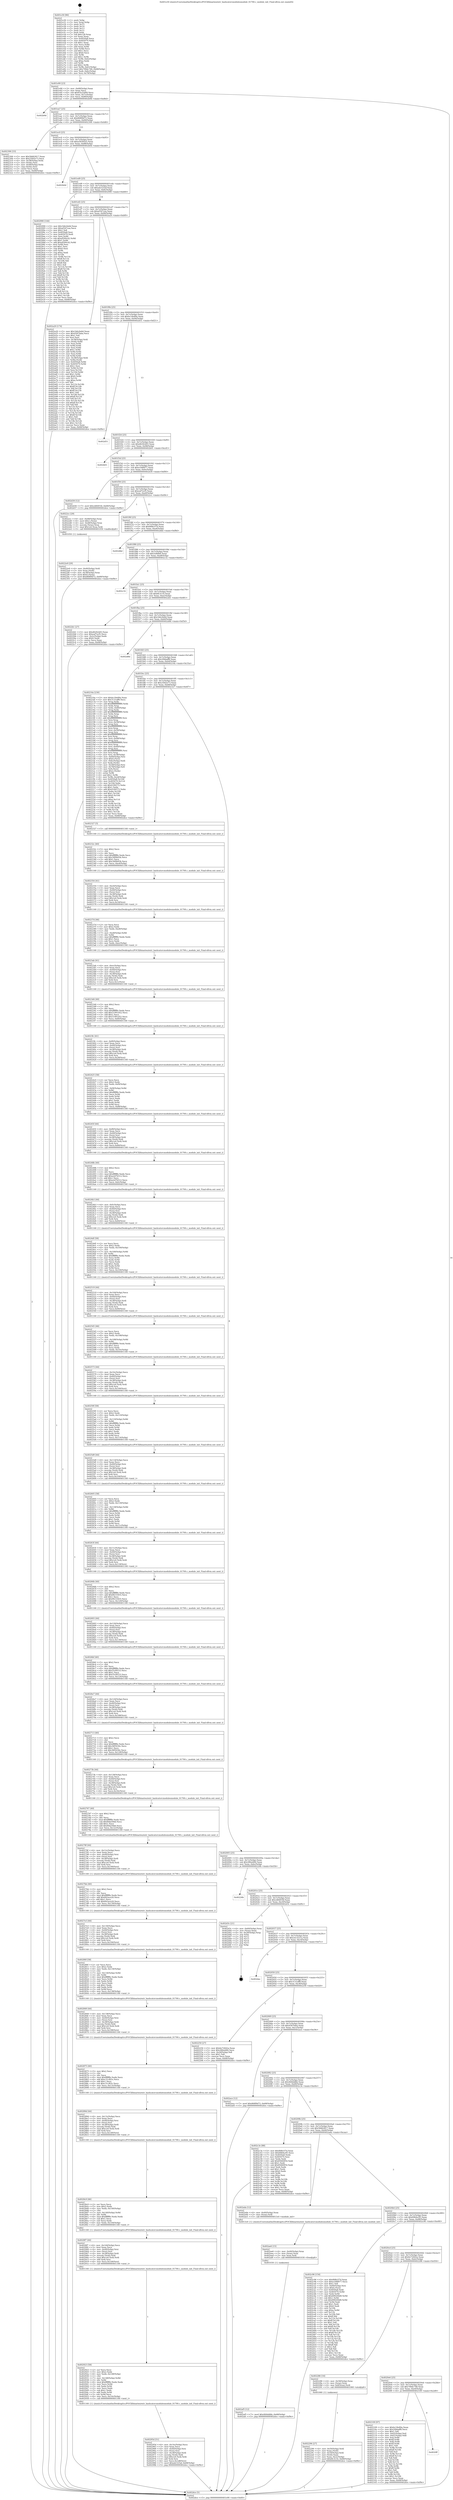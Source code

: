 digraph "0x401e30" {
  label = "0x401e30 (/mnt/c/Users/mathe/Desktop/tcc/POCII/binaries/extr_hashcatsrcmodulesmodule_01700.c_module_init_Final-ollvm.out::main(0))"
  labelloc = "t"
  node[shape=record]

  Entry [label="",width=0.3,height=0.3,shape=circle,fillcolor=black,style=filled]
  "0x401e90" [label="{
     0x401e90 [23]\l
     | [instrs]\l
     &nbsp;&nbsp;0x401e90 \<+3\>: mov -0x68(%rbp),%eax\l
     &nbsp;&nbsp;0x401e93 \<+2\>: mov %eax,%ecx\l
     &nbsp;&nbsp;0x401e95 \<+6\>: sub $0x83a32d09,%ecx\l
     &nbsp;&nbsp;0x401e9b \<+3\>: mov %eax,-0x7c(%rbp)\l
     &nbsp;&nbsp;0x401e9e \<+3\>: mov %ecx,-0x80(%rbp)\l
     &nbsp;&nbsp;0x401ea1 \<+6\>: je 0000000000402b9d \<main+0xd6d\>\l
  }"]
  "0x402b9d" [label="{
     0x402b9d\l
  }", style=dashed]
  "0x401ea7" [label="{
     0x401ea7 [25]\l
     | [instrs]\l
     &nbsp;&nbsp;0x401ea7 \<+5\>: jmp 0000000000401eac \<main+0x7c\>\l
     &nbsp;&nbsp;0x401eac \<+3\>: mov -0x7c(%rbp),%eax\l
     &nbsp;&nbsp;0x401eaf \<+5\>: sub $0x868f9d72,%eax\l
     &nbsp;&nbsp;0x401eb4 \<+6\>: mov %eax,-0x84(%rbp)\l
     &nbsp;&nbsp;0x401eba \<+6\>: je 0000000000402306 \<main+0x4d6\>\l
  }"]
  Exit [label="",width=0.3,height=0.3,shape=circle,fillcolor=black,style=filled,peripheries=2]
  "0x402306" [label="{
     0x402306 [33]\l
     | [instrs]\l
     &nbsp;&nbsp;0x402306 \<+5\>: mov $0x58d62817,%eax\l
     &nbsp;&nbsp;0x40230b \<+5\>: mov $0x25fd2e73,%ecx\l
     &nbsp;&nbsp;0x402310 \<+4\>: mov -0x38(%rbp),%rdx\l
     &nbsp;&nbsp;0x402314 \<+2\>: mov (%rdx),%esi\l
     &nbsp;&nbsp;0x402316 \<+4\>: mov -0x48(%rbp),%rdx\l
     &nbsp;&nbsp;0x40231a \<+2\>: cmp (%rdx),%esi\l
     &nbsp;&nbsp;0x40231c \<+3\>: cmovl %ecx,%eax\l
     &nbsp;&nbsp;0x40231f \<+3\>: mov %eax,-0x68(%rbp)\l
     &nbsp;&nbsp;0x402322 \<+5\>: jmp 0000000000402dce \<main+0xf9e\>\l
  }"]
  "0x401ec0" [label="{
     0x401ec0 [25]\l
     | [instrs]\l
     &nbsp;&nbsp;0x401ec0 \<+5\>: jmp 0000000000401ec5 \<main+0x95\>\l
     &nbsp;&nbsp;0x401ec5 \<+3\>: mov -0x7c(%rbp),%eax\l
     &nbsp;&nbsp;0x401ec8 \<+5\>: sub $0xa56585e5,%eax\l
     &nbsp;&nbsp;0x401ecd \<+6\>: mov %eax,-0x88(%rbp)\l
     &nbsp;&nbsp;0x401ed3 \<+6\>: je 0000000000402b0d \<main+0xcdd\>\l
  }"]
  "0x402af5" [label="{
     0x402af5 [12]\l
     | [instrs]\l
     &nbsp;&nbsp;0x402af5 \<+7\>: movl $0x4fd4ddbb,-0x68(%rbp)\l
     &nbsp;&nbsp;0x402afc \<+5\>: jmp 0000000000402dce \<main+0xf9e\>\l
  }"]
  "0x402b0d" [label="{
     0x402b0d\l
  }", style=dashed]
  "0x401ed9" [label="{
     0x401ed9 [25]\l
     | [instrs]\l
     &nbsp;&nbsp;0x401ed9 \<+5\>: jmp 0000000000401ede \<main+0xae\>\l
     &nbsp;&nbsp;0x401ede \<+3\>: mov -0x7c(%rbp),%eax\l
     &nbsp;&nbsp;0x401ee1 \<+5\>: sub $0xadc525af,%eax\l
     &nbsp;&nbsp;0x401ee6 \<+6\>: mov %eax,-0x8c(%rbp)\l
     &nbsp;&nbsp;0x401eec \<+6\>: je 0000000000402990 \<main+0xb60\>\l
  }"]
  "0x402ae6" [label="{
     0x402ae6 [15]\l
     | [instrs]\l
     &nbsp;&nbsp;0x402ae6 \<+4\>: mov -0x40(%rbp),%rax\l
     &nbsp;&nbsp;0x402aea \<+3\>: mov (%rax),%rax\l
     &nbsp;&nbsp;0x402aed \<+3\>: mov %rax,%rdi\l
     &nbsp;&nbsp;0x402af0 \<+5\>: call 0000000000401030 \<free@plt\>\l
     | [calls]\l
     &nbsp;&nbsp;0x401030 \{1\} (unknown)\l
  }"]
  "0x402990" [label="{
     0x402990 [144]\l
     | [instrs]\l
     &nbsp;&nbsp;0x402990 \<+5\>: mov $0x1b6c0e6d,%eax\l
     &nbsp;&nbsp;0x402995 \<+5\>: mov $0xaf347cea,%ecx\l
     &nbsp;&nbsp;0x40299a \<+2\>: mov $0x1,%dl\l
     &nbsp;&nbsp;0x40299c \<+7\>: mov 0x4050a8,%esi\l
     &nbsp;&nbsp;0x4029a3 \<+7\>: mov 0x405070,%edi\l
     &nbsp;&nbsp;0x4029aa \<+3\>: mov %esi,%r8d\l
     &nbsp;&nbsp;0x4029ad \<+7\>: sub $0xaf500c42,%r8d\l
     &nbsp;&nbsp;0x4029b4 \<+4\>: sub $0x1,%r8d\l
     &nbsp;&nbsp;0x4029b8 \<+7\>: add $0xaf500c42,%r8d\l
     &nbsp;&nbsp;0x4029bf \<+4\>: imul %r8d,%esi\l
     &nbsp;&nbsp;0x4029c3 \<+3\>: and $0x1,%esi\l
     &nbsp;&nbsp;0x4029c6 \<+3\>: cmp $0x0,%esi\l
     &nbsp;&nbsp;0x4029c9 \<+4\>: sete %r9b\l
     &nbsp;&nbsp;0x4029cd \<+3\>: cmp $0xa,%edi\l
     &nbsp;&nbsp;0x4029d0 \<+4\>: setl %r10b\l
     &nbsp;&nbsp;0x4029d4 \<+3\>: mov %r9b,%r11b\l
     &nbsp;&nbsp;0x4029d7 \<+4\>: xor $0xff,%r11b\l
     &nbsp;&nbsp;0x4029db \<+3\>: mov %r10b,%bl\l
     &nbsp;&nbsp;0x4029de \<+3\>: xor $0xff,%bl\l
     &nbsp;&nbsp;0x4029e1 \<+3\>: xor $0x1,%dl\l
     &nbsp;&nbsp;0x4029e4 \<+3\>: mov %r11b,%r14b\l
     &nbsp;&nbsp;0x4029e7 \<+4\>: and $0xff,%r14b\l
     &nbsp;&nbsp;0x4029eb \<+3\>: and %dl,%r9b\l
     &nbsp;&nbsp;0x4029ee \<+3\>: mov %bl,%r15b\l
     &nbsp;&nbsp;0x4029f1 \<+4\>: and $0xff,%r15b\l
     &nbsp;&nbsp;0x4029f5 \<+3\>: and %dl,%r10b\l
     &nbsp;&nbsp;0x4029f8 \<+3\>: or %r9b,%r14b\l
     &nbsp;&nbsp;0x4029fb \<+3\>: or %r10b,%r15b\l
     &nbsp;&nbsp;0x4029fe \<+3\>: xor %r15b,%r14b\l
     &nbsp;&nbsp;0x402a01 \<+3\>: or %bl,%r11b\l
     &nbsp;&nbsp;0x402a04 \<+4\>: xor $0xff,%r11b\l
     &nbsp;&nbsp;0x402a08 \<+3\>: or $0x1,%dl\l
     &nbsp;&nbsp;0x402a0b \<+3\>: and %dl,%r11b\l
     &nbsp;&nbsp;0x402a0e \<+3\>: or %r11b,%r14b\l
     &nbsp;&nbsp;0x402a11 \<+4\>: test $0x1,%r14b\l
     &nbsp;&nbsp;0x402a15 \<+3\>: cmovne %ecx,%eax\l
     &nbsp;&nbsp;0x402a18 \<+3\>: mov %eax,-0x68(%rbp)\l
     &nbsp;&nbsp;0x402a1b \<+5\>: jmp 0000000000402dce \<main+0xf9e\>\l
  }"]
  "0x401ef2" [label="{
     0x401ef2 [25]\l
     | [instrs]\l
     &nbsp;&nbsp;0x401ef2 \<+5\>: jmp 0000000000401ef7 \<main+0xc7\>\l
     &nbsp;&nbsp;0x401ef7 \<+3\>: mov -0x7c(%rbp),%eax\l
     &nbsp;&nbsp;0x401efa \<+5\>: sub $0xaf347cea,%eax\l
     &nbsp;&nbsp;0x401eff \<+6\>: mov %eax,-0x90(%rbp)\l
     &nbsp;&nbsp;0x401f05 \<+6\>: je 0000000000402a20 \<main+0xbf0\>\l
  }"]
  "0x40295d" [label="{
     0x40295d [51]\l
     | [instrs]\l
     &nbsp;&nbsp;0x40295d \<+6\>: mov -0x14c(%rbp),%ecx\l
     &nbsp;&nbsp;0x402963 \<+3\>: imul %eax,%ecx\l
     &nbsp;&nbsp;0x402966 \<+4\>: mov -0x40(%rbp),%rsi\l
     &nbsp;&nbsp;0x40296a \<+3\>: mov (%rsi),%rsi\l
     &nbsp;&nbsp;0x40296d \<+4\>: mov -0x38(%rbp),%rdi\l
     &nbsp;&nbsp;0x402971 \<+3\>: movslq (%rdi),%rdi\l
     &nbsp;&nbsp;0x402974 \<+7\>: imul $0x1e0,%rdi,%rdi\l
     &nbsp;&nbsp;0x40297b \<+3\>: add %rdi,%rsi\l
     &nbsp;&nbsp;0x40297e \<+6\>: mov %ecx,0x1d8(%rsi)\l
     &nbsp;&nbsp;0x402984 \<+7\>: movl $0xadc525af,-0x68(%rbp)\l
     &nbsp;&nbsp;0x40298b \<+5\>: jmp 0000000000402dce \<main+0xf9e\>\l
  }"]
  "0x402a20" [label="{
     0x402a20 [174]\l
     | [instrs]\l
     &nbsp;&nbsp;0x402a20 \<+5\>: mov $0x1b6c0e6d,%eax\l
     &nbsp;&nbsp;0x402a25 \<+5\>: mov $0x4587faba,%ecx\l
     &nbsp;&nbsp;0x402a2a \<+2\>: mov $0x1,%dl\l
     &nbsp;&nbsp;0x402a2c \<+2\>: xor %esi,%esi\l
     &nbsp;&nbsp;0x402a2e \<+4\>: mov -0x38(%rbp),%rdi\l
     &nbsp;&nbsp;0x402a32 \<+3\>: mov (%rdi),%r8d\l
     &nbsp;&nbsp;0x402a35 \<+3\>: mov %esi,%r9d\l
     &nbsp;&nbsp;0x402a38 \<+3\>: sub %r8d,%r9d\l
     &nbsp;&nbsp;0x402a3b \<+3\>: mov %esi,%r8d\l
     &nbsp;&nbsp;0x402a3e \<+4\>: sub $0x1,%r8d\l
     &nbsp;&nbsp;0x402a42 \<+3\>: add %r8d,%r9d\l
     &nbsp;&nbsp;0x402a45 \<+3\>: mov %esi,%r8d\l
     &nbsp;&nbsp;0x402a48 \<+3\>: sub %r9d,%r8d\l
     &nbsp;&nbsp;0x402a4b \<+4\>: mov -0x38(%rbp),%rdi\l
     &nbsp;&nbsp;0x402a4f \<+3\>: mov %r8d,(%rdi)\l
     &nbsp;&nbsp;0x402a52 \<+8\>: mov 0x4050a8,%r8d\l
     &nbsp;&nbsp;0x402a5a \<+8\>: mov 0x405070,%r9d\l
     &nbsp;&nbsp;0x402a62 \<+3\>: sub $0x1,%esi\l
     &nbsp;&nbsp;0x402a65 \<+3\>: mov %r8d,%r10d\l
     &nbsp;&nbsp;0x402a68 \<+3\>: add %esi,%r10d\l
     &nbsp;&nbsp;0x402a6b \<+4\>: imul %r10d,%r8d\l
     &nbsp;&nbsp;0x402a6f \<+4\>: and $0x1,%r8d\l
     &nbsp;&nbsp;0x402a73 \<+4\>: cmp $0x0,%r8d\l
     &nbsp;&nbsp;0x402a77 \<+4\>: sete %r11b\l
     &nbsp;&nbsp;0x402a7b \<+4\>: cmp $0xa,%r9d\l
     &nbsp;&nbsp;0x402a7f \<+3\>: setl %bl\l
     &nbsp;&nbsp;0x402a82 \<+3\>: mov %r11b,%r14b\l
     &nbsp;&nbsp;0x402a85 \<+4\>: xor $0xff,%r14b\l
     &nbsp;&nbsp;0x402a89 \<+3\>: mov %bl,%r15b\l
     &nbsp;&nbsp;0x402a8c \<+4\>: xor $0xff,%r15b\l
     &nbsp;&nbsp;0x402a90 \<+3\>: xor $0x1,%dl\l
     &nbsp;&nbsp;0x402a93 \<+3\>: mov %r14b,%r12b\l
     &nbsp;&nbsp;0x402a96 \<+4\>: and $0xff,%r12b\l
     &nbsp;&nbsp;0x402a9a \<+3\>: and %dl,%r11b\l
     &nbsp;&nbsp;0x402a9d \<+3\>: mov %r15b,%r13b\l
     &nbsp;&nbsp;0x402aa0 \<+4\>: and $0xff,%r13b\l
     &nbsp;&nbsp;0x402aa4 \<+2\>: and %dl,%bl\l
     &nbsp;&nbsp;0x402aa6 \<+3\>: or %r11b,%r12b\l
     &nbsp;&nbsp;0x402aa9 \<+3\>: or %bl,%r13b\l
     &nbsp;&nbsp;0x402aac \<+3\>: xor %r13b,%r12b\l
     &nbsp;&nbsp;0x402aaf \<+3\>: or %r15b,%r14b\l
     &nbsp;&nbsp;0x402ab2 \<+4\>: xor $0xff,%r14b\l
     &nbsp;&nbsp;0x402ab6 \<+3\>: or $0x1,%dl\l
     &nbsp;&nbsp;0x402ab9 \<+3\>: and %dl,%r14b\l
     &nbsp;&nbsp;0x402abc \<+3\>: or %r14b,%r12b\l
     &nbsp;&nbsp;0x402abf \<+4\>: test $0x1,%r12b\l
     &nbsp;&nbsp;0x402ac3 \<+3\>: cmovne %ecx,%eax\l
     &nbsp;&nbsp;0x402ac6 \<+3\>: mov %eax,-0x68(%rbp)\l
     &nbsp;&nbsp;0x402ac9 \<+5\>: jmp 0000000000402dce \<main+0xf9e\>\l
  }"]
  "0x401f0b" [label="{
     0x401f0b [25]\l
     | [instrs]\l
     &nbsp;&nbsp;0x401f0b \<+5\>: jmp 0000000000401f10 \<main+0xe0\>\l
     &nbsp;&nbsp;0x401f10 \<+3\>: mov -0x7c(%rbp),%eax\l
     &nbsp;&nbsp;0x401f13 \<+5\>: sub $0xbc18e89a,%eax\l
     &nbsp;&nbsp;0x401f18 \<+6\>: mov %eax,-0x94(%rbp)\l
     &nbsp;&nbsp;0x401f1e \<+6\>: je 0000000000402d51 \<main+0xf21\>\l
  }"]
  "0x402923" [label="{
     0x402923 [58]\l
     | [instrs]\l
     &nbsp;&nbsp;0x402923 \<+2\>: xor %ecx,%ecx\l
     &nbsp;&nbsp;0x402925 \<+5\>: mov $0x2,%edx\l
     &nbsp;&nbsp;0x40292a \<+6\>: mov %edx,-0x148(%rbp)\l
     &nbsp;&nbsp;0x402930 \<+1\>: cltd\l
     &nbsp;&nbsp;0x402931 \<+7\>: mov -0x148(%rbp),%r8d\l
     &nbsp;&nbsp;0x402938 \<+3\>: idiv %r8d\l
     &nbsp;&nbsp;0x40293b \<+6\>: imul $0xfffffffe,%edx,%edx\l
     &nbsp;&nbsp;0x402941 \<+3\>: mov %ecx,%r9d\l
     &nbsp;&nbsp;0x402944 \<+3\>: sub %edx,%r9d\l
     &nbsp;&nbsp;0x402947 \<+2\>: mov %ecx,%edx\l
     &nbsp;&nbsp;0x402949 \<+3\>: sub $0x1,%edx\l
     &nbsp;&nbsp;0x40294c \<+3\>: add %edx,%r9d\l
     &nbsp;&nbsp;0x40294f \<+3\>: sub %r9d,%ecx\l
     &nbsp;&nbsp;0x402952 \<+6\>: mov %ecx,-0x14c(%rbp)\l
     &nbsp;&nbsp;0x402958 \<+5\>: call 0000000000401160 \<next_i\>\l
     | [calls]\l
     &nbsp;&nbsp;0x401160 \{1\} (/mnt/c/Users/mathe/Desktop/tcc/POCII/binaries/extr_hashcatsrcmodulesmodule_01700.c_module_init_Final-ollvm.out::next_i)\l
  }"]
  "0x402d51" [label="{
     0x402d51\l
  }", style=dashed]
  "0x401f24" [label="{
     0x401f24 [25]\l
     | [instrs]\l
     &nbsp;&nbsp;0x401f24 \<+5\>: jmp 0000000000401f29 \<main+0xf9\>\l
     &nbsp;&nbsp;0x401f29 \<+3\>: mov -0x7c(%rbp),%eax\l
     &nbsp;&nbsp;0x401f2c \<+5\>: sub $0xd629cb93,%eax\l
     &nbsp;&nbsp;0x401f31 \<+6\>: mov %eax,-0x98(%rbp)\l
     &nbsp;&nbsp;0x401f37 \<+6\>: je 0000000000402b01 \<main+0xcd1\>\l
  }"]
  "0x4028f7" [label="{
     0x4028f7 [44]\l
     | [instrs]\l
     &nbsp;&nbsp;0x4028f7 \<+6\>: mov -0x144(%rbp),%ecx\l
     &nbsp;&nbsp;0x4028fd \<+3\>: imul %eax,%ecx\l
     &nbsp;&nbsp;0x402900 \<+4\>: mov -0x40(%rbp),%rsi\l
     &nbsp;&nbsp;0x402904 \<+3\>: mov (%rsi),%rsi\l
     &nbsp;&nbsp;0x402907 \<+4\>: mov -0x38(%rbp),%rdi\l
     &nbsp;&nbsp;0x40290b \<+3\>: movslq (%rdi),%rdi\l
     &nbsp;&nbsp;0x40290e \<+7\>: imul $0x1e0,%rdi,%rdi\l
     &nbsp;&nbsp;0x402915 \<+3\>: add %rdi,%rsi\l
     &nbsp;&nbsp;0x402918 \<+6\>: mov %ecx,0x1d4(%rsi)\l
     &nbsp;&nbsp;0x40291e \<+5\>: call 0000000000401160 \<next_i\>\l
     | [calls]\l
     &nbsp;&nbsp;0x401160 \{1\} (/mnt/c/Users/mathe/Desktop/tcc/POCII/binaries/extr_hashcatsrcmodulesmodule_01700.c_module_init_Final-ollvm.out::next_i)\l
  }"]
  "0x402b01" [label="{
     0x402b01\l
  }", style=dashed]
  "0x401f3d" [label="{
     0x401f3d [25]\l
     | [instrs]\l
     &nbsp;&nbsp;0x401f3d \<+5\>: jmp 0000000000401f42 \<main+0x112\>\l
     &nbsp;&nbsp;0x401f42 \<+3\>: mov -0x7c(%rbp),%eax\l
     &nbsp;&nbsp;0x401f45 \<+5\>: sub $0xe168f977,%eax\l
     &nbsp;&nbsp;0x401f4a \<+6\>: mov %eax,-0x9c(%rbp)\l
     &nbsp;&nbsp;0x401f50 \<+6\>: je 0000000000402d30 \<main+0xf00\>\l
  }"]
  "0x4028c9" [label="{
     0x4028c9 [46]\l
     | [instrs]\l
     &nbsp;&nbsp;0x4028c9 \<+2\>: xor %ecx,%ecx\l
     &nbsp;&nbsp;0x4028cb \<+5\>: mov $0x2,%edx\l
     &nbsp;&nbsp;0x4028d0 \<+6\>: mov %edx,-0x140(%rbp)\l
     &nbsp;&nbsp;0x4028d6 \<+1\>: cltd\l
     &nbsp;&nbsp;0x4028d7 \<+7\>: mov -0x140(%rbp),%r8d\l
     &nbsp;&nbsp;0x4028de \<+3\>: idiv %r8d\l
     &nbsp;&nbsp;0x4028e1 \<+6\>: imul $0xfffffffe,%edx,%edx\l
     &nbsp;&nbsp;0x4028e7 \<+3\>: sub $0x1,%ecx\l
     &nbsp;&nbsp;0x4028ea \<+2\>: sub %ecx,%edx\l
     &nbsp;&nbsp;0x4028ec \<+6\>: mov %edx,-0x144(%rbp)\l
     &nbsp;&nbsp;0x4028f2 \<+5\>: call 0000000000401160 \<next_i\>\l
     | [calls]\l
     &nbsp;&nbsp;0x401160 \{1\} (/mnt/c/Users/mathe/Desktop/tcc/POCII/binaries/extr_hashcatsrcmodulesmodule_01700.c_module_init_Final-ollvm.out::next_i)\l
  }"]
  "0x402d30" [label="{
     0x402d30 [12]\l
     | [instrs]\l
     &nbsp;&nbsp;0x402d30 \<+7\>: movl $0x2d64f1fd,-0x68(%rbp)\l
     &nbsp;&nbsp;0x402d37 \<+5\>: jmp 0000000000402dce \<main+0xf9e\>\l
  }"]
  "0x401f56" [label="{
     0x401f56 [25]\l
     | [instrs]\l
     &nbsp;&nbsp;0x401f56 \<+5\>: jmp 0000000000401f5b \<main+0x12b\>\l
     &nbsp;&nbsp;0x401f5b \<+3\>: mov -0x7c(%rbp),%eax\l
     &nbsp;&nbsp;0x401f5e \<+5\>: sub $0xeaf7ecf5,%eax\l
     &nbsp;&nbsp;0x401f63 \<+6\>: mov %eax,-0xa0(%rbp)\l
     &nbsp;&nbsp;0x401f69 \<+6\>: je 00000000004022cc \<main+0x49c\>\l
  }"]
  "0x40289d" [label="{
     0x40289d [44]\l
     | [instrs]\l
     &nbsp;&nbsp;0x40289d \<+6\>: mov -0x13c(%rbp),%ecx\l
     &nbsp;&nbsp;0x4028a3 \<+3\>: imul %eax,%ecx\l
     &nbsp;&nbsp;0x4028a6 \<+4\>: mov -0x40(%rbp),%rsi\l
     &nbsp;&nbsp;0x4028aa \<+3\>: mov (%rsi),%rsi\l
     &nbsp;&nbsp;0x4028ad \<+4\>: mov -0x38(%rbp),%rdi\l
     &nbsp;&nbsp;0x4028b1 \<+3\>: movslq (%rdi),%rdi\l
     &nbsp;&nbsp;0x4028b4 \<+7\>: imul $0x1e0,%rdi,%rdi\l
     &nbsp;&nbsp;0x4028bb \<+3\>: add %rdi,%rsi\l
     &nbsp;&nbsp;0x4028be \<+6\>: mov %ecx,0x1d0(%rsi)\l
     &nbsp;&nbsp;0x4028c4 \<+5\>: call 0000000000401160 \<next_i\>\l
     | [calls]\l
     &nbsp;&nbsp;0x401160 \{1\} (/mnt/c/Users/mathe/Desktop/tcc/POCII/binaries/extr_hashcatsrcmodulesmodule_01700.c_module_init_Final-ollvm.out::next_i)\l
  }"]
  "0x4022cc" [label="{
     0x4022cc [29]\l
     | [instrs]\l
     &nbsp;&nbsp;0x4022cc \<+4\>: mov -0x48(%rbp),%rax\l
     &nbsp;&nbsp;0x4022d0 \<+6\>: movl $0x1,(%rax)\l
     &nbsp;&nbsp;0x4022d6 \<+4\>: mov -0x48(%rbp),%rax\l
     &nbsp;&nbsp;0x4022da \<+3\>: movslq (%rax),%rax\l
     &nbsp;&nbsp;0x4022dd \<+7\>: imul $0x1e0,%rax,%rdi\l
     &nbsp;&nbsp;0x4022e4 \<+5\>: call 0000000000401050 \<malloc@plt\>\l
     | [calls]\l
     &nbsp;&nbsp;0x401050 \{1\} (unknown)\l
  }"]
  "0x401f6f" [label="{
     0x401f6f [25]\l
     | [instrs]\l
     &nbsp;&nbsp;0x401f6f \<+5\>: jmp 0000000000401f74 \<main+0x144\>\l
     &nbsp;&nbsp;0x401f74 \<+3\>: mov -0x7c(%rbp),%eax\l
     &nbsp;&nbsp;0x401f77 \<+5\>: sub $0xf68b1f7d,%eax\l
     &nbsp;&nbsp;0x401f7c \<+6\>: mov %eax,-0xa4(%rbp)\l
     &nbsp;&nbsp;0x401f82 \<+6\>: je 0000000000402dbd \<main+0xf8d\>\l
  }"]
  "0x402875" [label="{
     0x402875 [40]\l
     | [instrs]\l
     &nbsp;&nbsp;0x402875 \<+5\>: mov $0x2,%ecx\l
     &nbsp;&nbsp;0x40287a \<+1\>: cltd\l
     &nbsp;&nbsp;0x40287b \<+2\>: idiv %ecx\l
     &nbsp;&nbsp;0x40287d \<+6\>: imul $0xfffffffe,%edx,%ecx\l
     &nbsp;&nbsp;0x402883 \<+6\>: add $0xc31cf63c,%ecx\l
     &nbsp;&nbsp;0x402889 \<+3\>: add $0x1,%ecx\l
     &nbsp;&nbsp;0x40288c \<+6\>: sub $0xc31cf63c,%ecx\l
     &nbsp;&nbsp;0x402892 \<+6\>: mov %ecx,-0x13c(%rbp)\l
     &nbsp;&nbsp;0x402898 \<+5\>: call 0000000000401160 \<next_i\>\l
     | [calls]\l
     &nbsp;&nbsp;0x401160 \{1\} (/mnt/c/Users/mathe/Desktop/tcc/POCII/binaries/extr_hashcatsrcmodulesmodule_01700.c_module_init_Final-ollvm.out::next_i)\l
  }"]
  "0x402dbd" [label="{
     0x402dbd\l
  }", style=dashed]
  "0x401f88" [label="{
     0x401f88 [25]\l
     | [instrs]\l
     &nbsp;&nbsp;0x401f88 \<+5\>: jmp 0000000000401f8d \<main+0x15d\>\l
     &nbsp;&nbsp;0x401f8d \<+3\>: mov -0x7c(%rbp),%eax\l
     &nbsp;&nbsp;0x401f90 \<+5\>: sub $0x5ef6fb6,%eax\l
     &nbsp;&nbsp;0x401f95 \<+6\>: mov %eax,-0xa8(%rbp)\l
     &nbsp;&nbsp;0x401f9b \<+6\>: je 0000000000402c32 \<main+0xe02\>\l
  }"]
  "0x402849" [label="{
     0x402849 [44]\l
     | [instrs]\l
     &nbsp;&nbsp;0x402849 \<+6\>: mov -0x138(%rbp),%ecx\l
     &nbsp;&nbsp;0x40284f \<+3\>: imul %eax,%ecx\l
     &nbsp;&nbsp;0x402852 \<+4\>: mov -0x40(%rbp),%rsi\l
     &nbsp;&nbsp;0x402856 \<+3\>: mov (%rsi),%rsi\l
     &nbsp;&nbsp;0x402859 \<+4\>: mov -0x38(%rbp),%rdi\l
     &nbsp;&nbsp;0x40285d \<+3\>: movslq (%rdi),%rdi\l
     &nbsp;&nbsp;0x402860 \<+7\>: imul $0x1e0,%rdi,%rdi\l
     &nbsp;&nbsp;0x402867 \<+3\>: add %rdi,%rsi\l
     &nbsp;&nbsp;0x40286a \<+6\>: mov %ecx,0x198(%rsi)\l
     &nbsp;&nbsp;0x402870 \<+5\>: call 0000000000401160 \<next_i\>\l
     | [calls]\l
     &nbsp;&nbsp;0x401160 \{1\} (/mnt/c/Users/mathe/Desktop/tcc/POCII/binaries/extr_hashcatsrcmodulesmodule_01700.c_module_init_Final-ollvm.out::next_i)\l
  }"]
  "0x402c32" [label="{
     0x402c32\l
  }", style=dashed]
  "0x401fa1" [label="{
     0x401fa1 [25]\l
     | [instrs]\l
     &nbsp;&nbsp;0x401fa1 \<+5\>: jmp 0000000000401fa6 \<main+0x176\>\l
     &nbsp;&nbsp;0x401fa6 \<+3\>: mov -0x7c(%rbp),%eax\l
     &nbsp;&nbsp;0x401fa9 \<+5\>: sub $0x6fc3c1b,%eax\l
     &nbsp;&nbsp;0x401fae \<+6\>: mov %eax,-0xac(%rbp)\l
     &nbsp;&nbsp;0x401fb4 \<+6\>: je 00000000004022b1 \<main+0x481\>\l
  }"]
  "0x40280f" [label="{
     0x40280f [58]\l
     | [instrs]\l
     &nbsp;&nbsp;0x40280f \<+2\>: xor %ecx,%ecx\l
     &nbsp;&nbsp;0x402811 \<+5\>: mov $0x2,%edx\l
     &nbsp;&nbsp;0x402816 \<+6\>: mov %edx,-0x134(%rbp)\l
     &nbsp;&nbsp;0x40281c \<+1\>: cltd\l
     &nbsp;&nbsp;0x40281d \<+7\>: mov -0x134(%rbp),%r8d\l
     &nbsp;&nbsp;0x402824 \<+3\>: idiv %r8d\l
     &nbsp;&nbsp;0x402827 \<+6\>: imul $0xfffffffe,%edx,%edx\l
     &nbsp;&nbsp;0x40282d \<+3\>: mov %ecx,%r9d\l
     &nbsp;&nbsp;0x402830 \<+3\>: sub %edx,%r9d\l
     &nbsp;&nbsp;0x402833 \<+2\>: mov %ecx,%edx\l
     &nbsp;&nbsp;0x402835 \<+3\>: sub $0x1,%edx\l
     &nbsp;&nbsp;0x402838 \<+3\>: add %edx,%r9d\l
     &nbsp;&nbsp;0x40283b \<+3\>: sub %r9d,%ecx\l
     &nbsp;&nbsp;0x40283e \<+6\>: mov %ecx,-0x138(%rbp)\l
     &nbsp;&nbsp;0x402844 \<+5\>: call 0000000000401160 \<next_i\>\l
     | [calls]\l
     &nbsp;&nbsp;0x401160 \{1\} (/mnt/c/Users/mathe/Desktop/tcc/POCII/binaries/extr_hashcatsrcmodulesmodule_01700.c_module_init_Final-ollvm.out::next_i)\l
  }"]
  "0x4022b1" [label="{
     0x4022b1 [27]\l
     | [instrs]\l
     &nbsp;&nbsp;0x4022b1 \<+5\>: mov $0xd629cb93,%eax\l
     &nbsp;&nbsp;0x4022b6 \<+5\>: mov $0xeaf7ecf5,%ecx\l
     &nbsp;&nbsp;0x4022bb \<+3\>: mov -0x2c(%rbp),%edx\l
     &nbsp;&nbsp;0x4022be \<+3\>: cmp $0x0,%edx\l
     &nbsp;&nbsp;0x4022c1 \<+3\>: cmove %ecx,%eax\l
     &nbsp;&nbsp;0x4022c4 \<+3\>: mov %eax,-0x68(%rbp)\l
     &nbsp;&nbsp;0x4022c7 \<+5\>: jmp 0000000000402dce \<main+0xf9e\>\l
  }"]
  "0x401fba" [label="{
     0x401fba [25]\l
     | [instrs]\l
     &nbsp;&nbsp;0x401fba \<+5\>: jmp 0000000000401fbf \<main+0x18f\>\l
     &nbsp;&nbsp;0x401fbf \<+3\>: mov -0x7c(%rbp),%eax\l
     &nbsp;&nbsp;0x401fc2 \<+5\>: sub $0x1b6c0e6d,%eax\l
     &nbsp;&nbsp;0x401fc7 \<+6\>: mov %eax,-0xb0(%rbp)\l
     &nbsp;&nbsp;0x401fcd \<+6\>: je 0000000000402d8d \<main+0xf5d\>\l
  }"]
  "0x4027e3" [label="{
     0x4027e3 [44]\l
     | [instrs]\l
     &nbsp;&nbsp;0x4027e3 \<+6\>: mov -0x130(%rbp),%ecx\l
     &nbsp;&nbsp;0x4027e9 \<+3\>: imul %eax,%ecx\l
     &nbsp;&nbsp;0x4027ec \<+4\>: mov -0x40(%rbp),%rsi\l
     &nbsp;&nbsp;0x4027f0 \<+3\>: mov (%rsi),%rsi\l
     &nbsp;&nbsp;0x4027f3 \<+4\>: mov -0x38(%rbp),%rdi\l
     &nbsp;&nbsp;0x4027f7 \<+3\>: movslq (%rdi),%rdi\l
     &nbsp;&nbsp;0x4027fa \<+7\>: imul $0x1e0,%rdi,%rdi\l
     &nbsp;&nbsp;0x402801 \<+3\>: add %rdi,%rsi\l
     &nbsp;&nbsp;0x402804 \<+6\>: mov %ecx,0x194(%rsi)\l
     &nbsp;&nbsp;0x40280a \<+5\>: call 0000000000401160 \<next_i\>\l
     | [calls]\l
     &nbsp;&nbsp;0x401160 \{1\} (/mnt/c/Users/mathe/Desktop/tcc/POCII/binaries/extr_hashcatsrcmodulesmodule_01700.c_module_init_Final-ollvm.out::next_i)\l
  }"]
  "0x402d8d" [label="{
     0x402d8d\l
  }", style=dashed]
  "0x401fd3" [label="{
     0x401fd3 [25]\l
     | [instrs]\l
     &nbsp;&nbsp;0x401fd3 \<+5\>: jmp 0000000000401fd8 \<main+0x1a8\>\l
     &nbsp;&nbsp;0x401fd8 \<+3\>: mov -0x7c(%rbp),%eax\l
     &nbsp;&nbsp;0x401fdb \<+5\>: sub $0x20bbaff8,%eax\l
     &nbsp;&nbsp;0x401fe0 \<+6\>: mov %eax,-0xb4(%rbp)\l
     &nbsp;&nbsp;0x401fe6 \<+6\>: je 000000000040216a \<main+0x33a\>\l
  }"]
  "0x4027bb" [label="{
     0x4027bb [40]\l
     | [instrs]\l
     &nbsp;&nbsp;0x4027bb \<+5\>: mov $0x2,%ecx\l
     &nbsp;&nbsp;0x4027c0 \<+1\>: cltd\l
     &nbsp;&nbsp;0x4027c1 \<+2\>: idiv %ecx\l
     &nbsp;&nbsp;0x4027c3 \<+6\>: imul $0xfffffffe,%edx,%ecx\l
     &nbsp;&nbsp;0x4027c9 \<+6\>: add $0x842ace20,%ecx\l
     &nbsp;&nbsp;0x4027cf \<+3\>: add $0x1,%ecx\l
     &nbsp;&nbsp;0x4027d2 \<+6\>: sub $0x842ace20,%ecx\l
     &nbsp;&nbsp;0x4027d8 \<+6\>: mov %ecx,-0x130(%rbp)\l
     &nbsp;&nbsp;0x4027de \<+5\>: call 0000000000401160 \<next_i\>\l
     | [calls]\l
     &nbsp;&nbsp;0x401160 \{1\} (/mnt/c/Users/mathe/Desktop/tcc/POCII/binaries/extr_hashcatsrcmodulesmodule_01700.c_module_init_Final-ollvm.out::next_i)\l
  }"]
  "0x40216a" [label="{
     0x40216a [230]\l
     | [instrs]\l
     &nbsp;&nbsp;0x40216a \<+5\>: mov $0xbc18e89a,%eax\l
     &nbsp;&nbsp;0x40216f \<+5\>: mov $0x3131aff9,%ecx\l
     &nbsp;&nbsp;0x402174 \<+3\>: mov %rsp,%rdx\l
     &nbsp;&nbsp;0x402177 \<+4\>: add $0xfffffffffffffff0,%rdx\l
     &nbsp;&nbsp;0x40217b \<+3\>: mov %rdx,%rsp\l
     &nbsp;&nbsp;0x40217e \<+4\>: mov %rdx,-0x60(%rbp)\l
     &nbsp;&nbsp;0x402182 \<+3\>: mov %rsp,%rdx\l
     &nbsp;&nbsp;0x402185 \<+4\>: add $0xfffffffffffffff0,%rdx\l
     &nbsp;&nbsp;0x402189 \<+3\>: mov %rdx,%rsp\l
     &nbsp;&nbsp;0x40218c \<+3\>: mov %rsp,%rsi\l
     &nbsp;&nbsp;0x40218f \<+4\>: add $0xfffffffffffffff0,%rsi\l
     &nbsp;&nbsp;0x402193 \<+3\>: mov %rsi,%rsp\l
     &nbsp;&nbsp;0x402196 \<+4\>: mov %rsi,-0x58(%rbp)\l
     &nbsp;&nbsp;0x40219a \<+3\>: mov %rsp,%rsi\l
     &nbsp;&nbsp;0x40219d \<+4\>: add $0xfffffffffffffff0,%rsi\l
     &nbsp;&nbsp;0x4021a1 \<+3\>: mov %rsi,%rsp\l
     &nbsp;&nbsp;0x4021a4 \<+4\>: mov %rsi,-0x50(%rbp)\l
     &nbsp;&nbsp;0x4021a8 \<+3\>: mov %rsp,%rsi\l
     &nbsp;&nbsp;0x4021ab \<+4\>: add $0xfffffffffffffff0,%rsi\l
     &nbsp;&nbsp;0x4021af \<+3\>: mov %rsi,%rsp\l
     &nbsp;&nbsp;0x4021b2 \<+4\>: mov %rsi,-0x48(%rbp)\l
     &nbsp;&nbsp;0x4021b6 \<+3\>: mov %rsp,%rsi\l
     &nbsp;&nbsp;0x4021b9 \<+4\>: add $0xfffffffffffffff0,%rsi\l
     &nbsp;&nbsp;0x4021bd \<+3\>: mov %rsi,%rsp\l
     &nbsp;&nbsp;0x4021c0 \<+4\>: mov %rsi,-0x40(%rbp)\l
     &nbsp;&nbsp;0x4021c4 \<+3\>: mov %rsp,%rsi\l
     &nbsp;&nbsp;0x4021c7 \<+4\>: add $0xfffffffffffffff0,%rsi\l
     &nbsp;&nbsp;0x4021cb \<+3\>: mov %rsi,%rsp\l
     &nbsp;&nbsp;0x4021ce \<+4\>: mov %rsi,-0x38(%rbp)\l
     &nbsp;&nbsp;0x4021d2 \<+4\>: mov -0x60(%rbp),%rsi\l
     &nbsp;&nbsp;0x4021d6 \<+6\>: movl $0x0,(%rsi)\l
     &nbsp;&nbsp;0x4021dc \<+3\>: mov -0x6c(%rbp),%edi\l
     &nbsp;&nbsp;0x4021df \<+2\>: mov %edi,(%rdx)\l
     &nbsp;&nbsp;0x4021e1 \<+4\>: mov -0x58(%rbp),%rsi\l
     &nbsp;&nbsp;0x4021e5 \<+4\>: mov -0x78(%rbp),%r8\l
     &nbsp;&nbsp;0x4021e9 \<+3\>: mov %r8,(%rsi)\l
     &nbsp;&nbsp;0x4021ec \<+3\>: cmpl $0x2,(%rdx)\l
     &nbsp;&nbsp;0x4021ef \<+4\>: setne %r9b\l
     &nbsp;&nbsp;0x4021f3 \<+4\>: and $0x1,%r9b\l
     &nbsp;&nbsp;0x4021f7 \<+4\>: mov %r9b,-0x2d(%rbp)\l
     &nbsp;&nbsp;0x4021fb \<+8\>: mov 0x4050a8,%r10d\l
     &nbsp;&nbsp;0x402203 \<+8\>: mov 0x405070,%r11d\l
     &nbsp;&nbsp;0x40220b \<+3\>: mov %r10d,%ebx\l
     &nbsp;&nbsp;0x40220e \<+6\>: sub $0x4184572,%ebx\l
     &nbsp;&nbsp;0x402214 \<+3\>: sub $0x1,%ebx\l
     &nbsp;&nbsp;0x402217 \<+6\>: add $0x4184572,%ebx\l
     &nbsp;&nbsp;0x40221d \<+4\>: imul %ebx,%r10d\l
     &nbsp;&nbsp;0x402221 \<+4\>: and $0x1,%r10d\l
     &nbsp;&nbsp;0x402225 \<+4\>: cmp $0x0,%r10d\l
     &nbsp;&nbsp;0x402229 \<+4\>: sete %r9b\l
     &nbsp;&nbsp;0x40222d \<+4\>: cmp $0xa,%r11d\l
     &nbsp;&nbsp;0x402231 \<+4\>: setl %r14b\l
     &nbsp;&nbsp;0x402235 \<+3\>: mov %r9b,%r15b\l
     &nbsp;&nbsp;0x402238 \<+3\>: and %r14b,%r15b\l
     &nbsp;&nbsp;0x40223b \<+3\>: xor %r14b,%r9b\l
     &nbsp;&nbsp;0x40223e \<+3\>: or %r9b,%r15b\l
     &nbsp;&nbsp;0x402241 \<+4\>: test $0x1,%r15b\l
     &nbsp;&nbsp;0x402245 \<+3\>: cmovne %ecx,%eax\l
     &nbsp;&nbsp;0x402248 \<+3\>: mov %eax,-0x68(%rbp)\l
     &nbsp;&nbsp;0x40224b \<+5\>: jmp 0000000000402dce \<main+0xf9e\>\l
  }"]
  "0x401fec" [label="{
     0x401fec [25]\l
     | [instrs]\l
     &nbsp;&nbsp;0x401fec \<+5\>: jmp 0000000000401ff1 \<main+0x1c1\>\l
     &nbsp;&nbsp;0x401ff1 \<+3\>: mov -0x7c(%rbp),%eax\l
     &nbsp;&nbsp;0x401ff4 \<+5\>: sub $0x25fd2e73,%eax\l
     &nbsp;&nbsp;0x401ff9 \<+6\>: mov %eax,-0xb8(%rbp)\l
     &nbsp;&nbsp;0x401fff \<+6\>: je 0000000000402327 \<main+0x4f7\>\l
  }"]
  "0x40278f" [label="{
     0x40278f [44]\l
     | [instrs]\l
     &nbsp;&nbsp;0x40278f \<+6\>: mov -0x12c(%rbp),%ecx\l
     &nbsp;&nbsp;0x402795 \<+3\>: imul %eax,%ecx\l
     &nbsp;&nbsp;0x402798 \<+4\>: mov -0x40(%rbp),%rsi\l
     &nbsp;&nbsp;0x40279c \<+3\>: mov (%rsi),%rsi\l
     &nbsp;&nbsp;0x40279f \<+4\>: mov -0x38(%rbp),%rdi\l
     &nbsp;&nbsp;0x4027a3 \<+3\>: movslq (%rdi),%rdi\l
     &nbsp;&nbsp;0x4027a6 \<+7\>: imul $0x1e0,%rdi,%rdi\l
     &nbsp;&nbsp;0x4027ad \<+3\>: add %rdi,%rsi\l
     &nbsp;&nbsp;0x4027b0 \<+6\>: mov %ecx,0x190(%rsi)\l
     &nbsp;&nbsp;0x4027b6 \<+5\>: call 0000000000401160 \<next_i\>\l
     | [calls]\l
     &nbsp;&nbsp;0x401160 \{1\} (/mnt/c/Users/mathe/Desktop/tcc/POCII/binaries/extr_hashcatsrcmodulesmodule_01700.c_module_init_Final-ollvm.out::next_i)\l
  }"]
  "0x402327" [label="{
     0x402327 [5]\l
     | [instrs]\l
     &nbsp;&nbsp;0x402327 \<+5\>: call 0000000000401160 \<next_i\>\l
     | [calls]\l
     &nbsp;&nbsp;0x401160 \{1\} (/mnt/c/Users/mathe/Desktop/tcc/POCII/binaries/extr_hashcatsrcmodulesmodule_01700.c_module_init_Final-ollvm.out::next_i)\l
  }"]
  "0x402005" [label="{
     0x402005 [25]\l
     | [instrs]\l
     &nbsp;&nbsp;0x402005 \<+5\>: jmp 000000000040200a \<main+0x1da\>\l
     &nbsp;&nbsp;0x40200a \<+3\>: mov -0x7c(%rbp),%eax\l
     &nbsp;&nbsp;0x40200d \<+5\>: sub $0x28fee684,%eax\l
     &nbsp;&nbsp;0x402012 \<+6\>: mov %eax,-0xbc(%rbp)\l
     &nbsp;&nbsp;0x402018 \<+6\>: je 000000000040226b \<main+0x43b\>\l
  }"]
  "0x402767" [label="{
     0x402767 [40]\l
     | [instrs]\l
     &nbsp;&nbsp;0x402767 \<+5\>: mov $0x2,%ecx\l
     &nbsp;&nbsp;0x40276c \<+1\>: cltd\l
     &nbsp;&nbsp;0x40276d \<+2\>: idiv %ecx\l
     &nbsp;&nbsp;0x40276f \<+6\>: imul $0xfffffffe,%edx,%ecx\l
     &nbsp;&nbsp;0x402775 \<+6\>: sub $0xf0da59dd,%ecx\l
     &nbsp;&nbsp;0x40277b \<+3\>: add $0x1,%ecx\l
     &nbsp;&nbsp;0x40277e \<+6\>: add $0xf0da59dd,%ecx\l
     &nbsp;&nbsp;0x402784 \<+6\>: mov %ecx,-0x12c(%rbp)\l
     &nbsp;&nbsp;0x40278a \<+5\>: call 0000000000401160 \<next_i\>\l
     | [calls]\l
     &nbsp;&nbsp;0x401160 \{1\} (/mnt/c/Users/mathe/Desktop/tcc/POCII/binaries/extr_hashcatsrcmodulesmodule_01700.c_module_init_Final-ollvm.out::next_i)\l
  }"]
  "0x40226b" [label="{
     0x40226b\l
  }", style=dashed]
  "0x40201e" [label="{
     0x40201e [25]\l
     | [instrs]\l
     &nbsp;&nbsp;0x40201e \<+5\>: jmp 0000000000402023 \<main+0x1f3\>\l
     &nbsp;&nbsp;0x402023 \<+3\>: mov -0x7c(%rbp),%eax\l
     &nbsp;&nbsp;0x402026 \<+5\>: sub $0x2d64f1fd,%eax\l
     &nbsp;&nbsp;0x40202b \<+6\>: mov %eax,-0xc0(%rbp)\l
     &nbsp;&nbsp;0x402031 \<+6\>: je 0000000000402d3c \<main+0xf0c\>\l
  }"]
  "0x40273b" [label="{
     0x40273b [44]\l
     | [instrs]\l
     &nbsp;&nbsp;0x40273b \<+6\>: mov -0x128(%rbp),%ecx\l
     &nbsp;&nbsp;0x402741 \<+3\>: imul %eax,%ecx\l
     &nbsp;&nbsp;0x402744 \<+4\>: mov -0x40(%rbp),%rsi\l
     &nbsp;&nbsp;0x402748 \<+3\>: mov (%rsi),%rsi\l
     &nbsp;&nbsp;0x40274b \<+4\>: mov -0x38(%rbp),%rdi\l
     &nbsp;&nbsp;0x40274f \<+3\>: movslq (%rdi),%rdi\l
     &nbsp;&nbsp;0x402752 \<+7\>: imul $0x1e0,%rdi,%rdi\l
     &nbsp;&nbsp;0x402759 \<+3\>: add %rdi,%rsi\l
     &nbsp;&nbsp;0x40275c \<+6\>: mov %ecx,0x18c(%rsi)\l
     &nbsp;&nbsp;0x402762 \<+5\>: call 0000000000401160 \<next_i\>\l
     | [calls]\l
     &nbsp;&nbsp;0x401160 \{1\} (/mnt/c/Users/mathe/Desktop/tcc/POCII/binaries/extr_hashcatsrcmodulesmodule_01700.c_module_init_Final-ollvm.out::next_i)\l
  }"]
  "0x402d3c" [label="{
     0x402d3c [21]\l
     | [instrs]\l
     &nbsp;&nbsp;0x402d3c \<+4\>: mov -0x60(%rbp),%rax\l
     &nbsp;&nbsp;0x402d40 \<+2\>: mov (%rax),%eax\l
     &nbsp;&nbsp;0x402d42 \<+4\>: lea -0x28(%rbp),%rsp\l
     &nbsp;&nbsp;0x402d46 \<+1\>: pop %rbx\l
     &nbsp;&nbsp;0x402d47 \<+2\>: pop %r12\l
     &nbsp;&nbsp;0x402d49 \<+2\>: pop %r13\l
     &nbsp;&nbsp;0x402d4b \<+2\>: pop %r14\l
     &nbsp;&nbsp;0x402d4d \<+2\>: pop %r15\l
     &nbsp;&nbsp;0x402d4f \<+1\>: pop %rbp\l
     &nbsp;&nbsp;0x402d50 \<+1\>: ret\l
  }"]
  "0x402037" [label="{
     0x402037 [25]\l
     | [instrs]\l
     &nbsp;&nbsp;0x402037 \<+5\>: jmp 000000000040203c \<main+0x20c\>\l
     &nbsp;&nbsp;0x40203c \<+3\>: mov -0x7c(%rbp),%eax\l
     &nbsp;&nbsp;0x40203f \<+5\>: sub $0x2ec3221a,%eax\l
     &nbsp;&nbsp;0x402044 \<+6\>: mov %eax,-0xc4(%rbp)\l
     &nbsp;&nbsp;0x40204a \<+6\>: je 0000000000402dac \<main+0xf7c\>\l
  }"]
  "0x402713" [label="{
     0x402713 [40]\l
     | [instrs]\l
     &nbsp;&nbsp;0x402713 \<+5\>: mov $0x2,%ecx\l
     &nbsp;&nbsp;0x402718 \<+1\>: cltd\l
     &nbsp;&nbsp;0x402719 \<+2\>: idiv %ecx\l
     &nbsp;&nbsp;0x40271b \<+6\>: imul $0xfffffffe,%edx,%ecx\l
     &nbsp;&nbsp;0x402721 \<+6\>: add $0x36f5030c,%ecx\l
     &nbsp;&nbsp;0x402727 \<+3\>: add $0x1,%ecx\l
     &nbsp;&nbsp;0x40272a \<+6\>: sub $0x36f5030c,%ecx\l
     &nbsp;&nbsp;0x402730 \<+6\>: mov %ecx,-0x128(%rbp)\l
     &nbsp;&nbsp;0x402736 \<+5\>: call 0000000000401160 \<next_i\>\l
     | [calls]\l
     &nbsp;&nbsp;0x401160 \{1\} (/mnt/c/Users/mathe/Desktop/tcc/POCII/binaries/extr_hashcatsrcmodulesmodule_01700.c_module_init_Final-ollvm.out::next_i)\l
  }"]
  "0x402dac" [label="{
     0x402dac\l
  }", style=dashed]
  "0x402050" [label="{
     0x402050 [25]\l
     | [instrs]\l
     &nbsp;&nbsp;0x402050 \<+5\>: jmp 0000000000402055 \<main+0x225\>\l
     &nbsp;&nbsp;0x402055 \<+3\>: mov -0x7c(%rbp),%eax\l
     &nbsp;&nbsp;0x402058 \<+5\>: sub $0x3131aff9,%eax\l
     &nbsp;&nbsp;0x40205d \<+6\>: mov %eax,-0xc8(%rbp)\l
     &nbsp;&nbsp;0x402063 \<+6\>: je 0000000000402250 \<main+0x420\>\l
  }"]
  "0x4026e7" [label="{
     0x4026e7 [44]\l
     | [instrs]\l
     &nbsp;&nbsp;0x4026e7 \<+6\>: mov -0x124(%rbp),%ecx\l
     &nbsp;&nbsp;0x4026ed \<+3\>: imul %eax,%ecx\l
     &nbsp;&nbsp;0x4026f0 \<+4\>: mov -0x40(%rbp),%rsi\l
     &nbsp;&nbsp;0x4026f4 \<+3\>: mov (%rsi),%rsi\l
     &nbsp;&nbsp;0x4026f7 \<+4\>: mov -0x38(%rbp),%rdi\l
     &nbsp;&nbsp;0x4026fb \<+3\>: movslq (%rdi),%rdi\l
     &nbsp;&nbsp;0x4026fe \<+7\>: imul $0x1e0,%rdi,%rdi\l
     &nbsp;&nbsp;0x402705 \<+3\>: add %rdi,%rsi\l
     &nbsp;&nbsp;0x402708 \<+6\>: mov %ecx,0x188(%rsi)\l
     &nbsp;&nbsp;0x40270e \<+5\>: call 0000000000401160 \<next_i\>\l
     | [calls]\l
     &nbsp;&nbsp;0x401160 \{1\} (/mnt/c/Users/mathe/Desktop/tcc/POCII/binaries/extr_hashcatsrcmodulesmodule_01700.c_module_init_Final-ollvm.out::next_i)\l
  }"]
  "0x402250" [label="{
     0x402250 [27]\l
     | [instrs]\l
     &nbsp;&nbsp;0x402250 \<+5\>: mov $0x6e72642a,%eax\l
     &nbsp;&nbsp;0x402255 \<+5\>: mov $0x28fee684,%ecx\l
     &nbsp;&nbsp;0x40225a \<+3\>: mov -0x2d(%rbp),%dl\l
     &nbsp;&nbsp;0x40225d \<+3\>: test $0x1,%dl\l
     &nbsp;&nbsp;0x402260 \<+3\>: cmovne %ecx,%eax\l
     &nbsp;&nbsp;0x402263 \<+3\>: mov %eax,-0x68(%rbp)\l
     &nbsp;&nbsp;0x402266 \<+5\>: jmp 0000000000402dce \<main+0xf9e\>\l
  }"]
  "0x402069" [label="{
     0x402069 [25]\l
     | [instrs]\l
     &nbsp;&nbsp;0x402069 \<+5\>: jmp 000000000040206e \<main+0x23e\>\l
     &nbsp;&nbsp;0x40206e \<+3\>: mov -0x7c(%rbp),%eax\l
     &nbsp;&nbsp;0x402071 \<+5\>: sub $0x4587faba,%eax\l
     &nbsp;&nbsp;0x402076 \<+6\>: mov %eax,-0xcc(%rbp)\l
     &nbsp;&nbsp;0x40207c \<+6\>: je 0000000000402ace \<main+0xc9e\>\l
  }"]
  "0x4026bf" [label="{
     0x4026bf [40]\l
     | [instrs]\l
     &nbsp;&nbsp;0x4026bf \<+5\>: mov $0x2,%ecx\l
     &nbsp;&nbsp;0x4026c4 \<+1\>: cltd\l
     &nbsp;&nbsp;0x4026c5 \<+2\>: idiv %ecx\l
     &nbsp;&nbsp;0x4026c7 \<+6\>: imul $0xfffffffe,%edx,%ecx\l
     &nbsp;&nbsp;0x4026cd \<+6\>: sub $0x55cf0533,%ecx\l
     &nbsp;&nbsp;0x4026d3 \<+3\>: add $0x1,%ecx\l
     &nbsp;&nbsp;0x4026d6 \<+6\>: add $0x55cf0533,%ecx\l
     &nbsp;&nbsp;0x4026dc \<+6\>: mov %ecx,-0x124(%rbp)\l
     &nbsp;&nbsp;0x4026e2 \<+5\>: call 0000000000401160 \<next_i\>\l
     | [calls]\l
     &nbsp;&nbsp;0x401160 \{1\} (/mnt/c/Users/mathe/Desktop/tcc/POCII/binaries/extr_hashcatsrcmodulesmodule_01700.c_module_init_Final-ollvm.out::next_i)\l
  }"]
  "0x402ace" [label="{
     0x402ace [12]\l
     | [instrs]\l
     &nbsp;&nbsp;0x402ace \<+7\>: movl $0x868f9d72,-0x68(%rbp)\l
     &nbsp;&nbsp;0x402ad5 \<+5\>: jmp 0000000000402dce \<main+0xf9e\>\l
  }"]
  "0x402082" [label="{
     0x402082 [25]\l
     | [instrs]\l
     &nbsp;&nbsp;0x402082 \<+5\>: jmp 0000000000402087 \<main+0x257\>\l
     &nbsp;&nbsp;0x402087 \<+3\>: mov -0x7c(%rbp),%eax\l
     &nbsp;&nbsp;0x40208a \<+5\>: sub $0x4fd4ddbb,%eax\l
     &nbsp;&nbsp;0x40208f \<+6\>: mov %eax,-0xd0(%rbp)\l
     &nbsp;&nbsp;0x402095 \<+6\>: je 0000000000402c3e \<main+0xe0e\>\l
  }"]
  "0x402693" [label="{
     0x402693 [44]\l
     | [instrs]\l
     &nbsp;&nbsp;0x402693 \<+6\>: mov -0x120(%rbp),%ecx\l
     &nbsp;&nbsp;0x402699 \<+3\>: imul %eax,%ecx\l
     &nbsp;&nbsp;0x40269c \<+4\>: mov -0x40(%rbp),%rsi\l
     &nbsp;&nbsp;0x4026a0 \<+3\>: mov (%rsi),%rsi\l
     &nbsp;&nbsp;0x4026a3 \<+4\>: mov -0x38(%rbp),%rdi\l
     &nbsp;&nbsp;0x4026a7 \<+3\>: movslq (%rdi),%rdi\l
     &nbsp;&nbsp;0x4026aa \<+7\>: imul $0x1e0,%rdi,%rdi\l
     &nbsp;&nbsp;0x4026b1 \<+3\>: add %rdi,%rsi\l
     &nbsp;&nbsp;0x4026b4 \<+6\>: mov %ecx,0x130(%rsi)\l
     &nbsp;&nbsp;0x4026ba \<+5\>: call 0000000000401160 \<next_i\>\l
     | [calls]\l
     &nbsp;&nbsp;0x401160 \{1\} (/mnt/c/Users/mathe/Desktop/tcc/POCII/binaries/extr_hashcatsrcmodulesmodule_01700.c_module_init_Final-ollvm.out::next_i)\l
  }"]
  "0x402c3e" [label="{
     0x402c3e [88]\l
     | [instrs]\l
     &nbsp;&nbsp;0x402c3e \<+5\>: mov $0xf68b1f7d,%eax\l
     &nbsp;&nbsp;0x402c43 \<+5\>: mov $0x69b9a3f5,%ecx\l
     &nbsp;&nbsp;0x402c48 \<+7\>: mov 0x4050a8,%edx\l
     &nbsp;&nbsp;0x402c4f \<+7\>: mov 0x405070,%esi\l
     &nbsp;&nbsp;0x402c56 \<+2\>: mov %edx,%edi\l
     &nbsp;&nbsp;0x402c58 \<+6\>: add $0x85660f54,%edi\l
     &nbsp;&nbsp;0x402c5e \<+3\>: sub $0x1,%edi\l
     &nbsp;&nbsp;0x402c61 \<+6\>: sub $0x85660f54,%edi\l
     &nbsp;&nbsp;0x402c67 \<+3\>: imul %edi,%edx\l
     &nbsp;&nbsp;0x402c6a \<+3\>: and $0x1,%edx\l
     &nbsp;&nbsp;0x402c6d \<+3\>: cmp $0x0,%edx\l
     &nbsp;&nbsp;0x402c70 \<+4\>: sete %r8b\l
     &nbsp;&nbsp;0x402c74 \<+3\>: cmp $0xa,%esi\l
     &nbsp;&nbsp;0x402c77 \<+4\>: setl %r9b\l
     &nbsp;&nbsp;0x402c7b \<+3\>: mov %r8b,%r10b\l
     &nbsp;&nbsp;0x402c7e \<+3\>: and %r9b,%r10b\l
     &nbsp;&nbsp;0x402c81 \<+3\>: xor %r9b,%r8b\l
     &nbsp;&nbsp;0x402c84 \<+3\>: or %r8b,%r10b\l
     &nbsp;&nbsp;0x402c87 \<+4\>: test $0x1,%r10b\l
     &nbsp;&nbsp;0x402c8b \<+3\>: cmovne %ecx,%eax\l
     &nbsp;&nbsp;0x402c8e \<+3\>: mov %eax,-0x68(%rbp)\l
     &nbsp;&nbsp;0x402c91 \<+5\>: jmp 0000000000402dce \<main+0xf9e\>\l
  }"]
  "0x40209b" [label="{
     0x40209b [25]\l
     | [instrs]\l
     &nbsp;&nbsp;0x40209b \<+5\>: jmp 00000000004020a0 \<main+0x270\>\l
     &nbsp;&nbsp;0x4020a0 \<+3\>: mov -0x7c(%rbp),%eax\l
     &nbsp;&nbsp;0x4020a3 \<+5\>: sub $0x58d62817,%eax\l
     &nbsp;&nbsp;0x4020a8 \<+6\>: mov %eax,-0xd4(%rbp)\l
     &nbsp;&nbsp;0x4020ae \<+6\>: je 0000000000402ada \<main+0xcaa\>\l
  }"]
  "0x40266b" [label="{
     0x40266b [40]\l
     | [instrs]\l
     &nbsp;&nbsp;0x40266b \<+5\>: mov $0x2,%ecx\l
     &nbsp;&nbsp;0x402670 \<+1\>: cltd\l
     &nbsp;&nbsp;0x402671 \<+2\>: idiv %ecx\l
     &nbsp;&nbsp;0x402673 \<+6\>: imul $0xfffffffe,%edx,%ecx\l
     &nbsp;&nbsp;0x402679 \<+6\>: add $0x9f233455,%ecx\l
     &nbsp;&nbsp;0x40267f \<+3\>: add $0x1,%ecx\l
     &nbsp;&nbsp;0x402682 \<+6\>: sub $0x9f233455,%ecx\l
     &nbsp;&nbsp;0x402688 \<+6\>: mov %ecx,-0x120(%rbp)\l
     &nbsp;&nbsp;0x40268e \<+5\>: call 0000000000401160 \<next_i\>\l
     | [calls]\l
     &nbsp;&nbsp;0x401160 \{1\} (/mnt/c/Users/mathe/Desktop/tcc/POCII/binaries/extr_hashcatsrcmodulesmodule_01700.c_module_init_Final-ollvm.out::next_i)\l
  }"]
  "0x402ada" [label="{
     0x402ada [12]\l
     | [instrs]\l
     &nbsp;&nbsp;0x402ada \<+4\>: mov -0x40(%rbp),%rax\l
     &nbsp;&nbsp;0x402ade \<+3\>: mov (%rax),%rdi\l
     &nbsp;&nbsp;0x402ae1 \<+5\>: call 00000000004013c0 \<module_init\>\l
     | [calls]\l
     &nbsp;&nbsp;0x4013c0 \{1\} (/mnt/c/Users/mathe/Desktop/tcc/POCII/binaries/extr_hashcatsrcmodulesmodule_01700.c_module_init_Final-ollvm.out::module_init)\l
  }"]
  "0x4020b4" [label="{
     0x4020b4 [25]\l
     | [instrs]\l
     &nbsp;&nbsp;0x4020b4 \<+5\>: jmp 00000000004020b9 \<main+0x289\>\l
     &nbsp;&nbsp;0x4020b9 \<+3\>: mov -0x7c(%rbp),%eax\l
     &nbsp;&nbsp;0x4020bc \<+5\>: sub $0x69b9a3f5,%eax\l
     &nbsp;&nbsp;0x4020c1 \<+6\>: mov %eax,-0xd8(%rbp)\l
     &nbsp;&nbsp;0x4020c7 \<+6\>: je 0000000000402c96 \<main+0xe66\>\l
  }"]
  "0x40263f" [label="{
     0x40263f [44]\l
     | [instrs]\l
     &nbsp;&nbsp;0x40263f \<+6\>: mov -0x11c(%rbp),%ecx\l
     &nbsp;&nbsp;0x402645 \<+3\>: imul %eax,%ecx\l
     &nbsp;&nbsp;0x402648 \<+4\>: mov -0x40(%rbp),%rsi\l
     &nbsp;&nbsp;0x40264c \<+3\>: mov (%rsi),%rsi\l
     &nbsp;&nbsp;0x40264f \<+4\>: mov -0x38(%rbp),%rdi\l
     &nbsp;&nbsp;0x402653 \<+3\>: movslq (%rdi),%rdi\l
     &nbsp;&nbsp;0x402656 \<+7\>: imul $0x1e0,%rdi,%rdi\l
     &nbsp;&nbsp;0x40265d \<+3\>: add %rdi,%rsi\l
     &nbsp;&nbsp;0x402660 \<+6\>: mov %ecx,0x118(%rsi)\l
     &nbsp;&nbsp;0x402666 \<+5\>: call 0000000000401160 \<next_i\>\l
     | [calls]\l
     &nbsp;&nbsp;0x401160 \{1\} (/mnt/c/Users/mathe/Desktop/tcc/POCII/binaries/extr_hashcatsrcmodulesmodule_01700.c_module_init_Final-ollvm.out::next_i)\l
  }"]
  "0x402c96" [label="{
     0x402c96 [154]\l
     | [instrs]\l
     &nbsp;&nbsp;0x402c96 \<+5\>: mov $0xf68b1f7d,%eax\l
     &nbsp;&nbsp;0x402c9b \<+5\>: mov $0xe168f977,%ecx\l
     &nbsp;&nbsp;0x402ca0 \<+2\>: mov $0x1,%dl\l
     &nbsp;&nbsp;0x402ca2 \<+4\>: mov -0x60(%rbp),%rsi\l
     &nbsp;&nbsp;0x402ca6 \<+6\>: movl $0x0,(%rsi)\l
     &nbsp;&nbsp;0x402cac \<+7\>: mov 0x4050a8,%edi\l
     &nbsp;&nbsp;0x402cb3 \<+8\>: mov 0x405070,%r8d\l
     &nbsp;&nbsp;0x402cbb \<+3\>: mov %edi,%r9d\l
     &nbsp;&nbsp;0x402cbe \<+7\>: add $0x699200d9,%r9d\l
     &nbsp;&nbsp;0x402cc5 \<+4\>: sub $0x1,%r9d\l
     &nbsp;&nbsp;0x402cc9 \<+7\>: sub $0x699200d9,%r9d\l
     &nbsp;&nbsp;0x402cd0 \<+4\>: imul %r9d,%edi\l
     &nbsp;&nbsp;0x402cd4 \<+3\>: and $0x1,%edi\l
     &nbsp;&nbsp;0x402cd7 \<+3\>: cmp $0x0,%edi\l
     &nbsp;&nbsp;0x402cda \<+4\>: sete %r10b\l
     &nbsp;&nbsp;0x402cde \<+4\>: cmp $0xa,%r8d\l
     &nbsp;&nbsp;0x402ce2 \<+4\>: setl %r11b\l
     &nbsp;&nbsp;0x402ce6 \<+3\>: mov %r10b,%bl\l
     &nbsp;&nbsp;0x402ce9 \<+3\>: xor $0xff,%bl\l
     &nbsp;&nbsp;0x402cec \<+3\>: mov %r11b,%r14b\l
     &nbsp;&nbsp;0x402cef \<+4\>: xor $0xff,%r14b\l
     &nbsp;&nbsp;0x402cf3 \<+3\>: xor $0x1,%dl\l
     &nbsp;&nbsp;0x402cf6 \<+3\>: mov %bl,%r15b\l
     &nbsp;&nbsp;0x402cf9 \<+4\>: and $0xff,%r15b\l
     &nbsp;&nbsp;0x402cfd \<+3\>: and %dl,%r10b\l
     &nbsp;&nbsp;0x402d00 \<+3\>: mov %r14b,%r12b\l
     &nbsp;&nbsp;0x402d03 \<+4\>: and $0xff,%r12b\l
     &nbsp;&nbsp;0x402d07 \<+3\>: and %dl,%r11b\l
     &nbsp;&nbsp;0x402d0a \<+3\>: or %r10b,%r15b\l
     &nbsp;&nbsp;0x402d0d \<+3\>: or %r11b,%r12b\l
     &nbsp;&nbsp;0x402d10 \<+3\>: xor %r12b,%r15b\l
     &nbsp;&nbsp;0x402d13 \<+3\>: or %r14b,%bl\l
     &nbsp;&nbsp;0x402d16 \<+3\>: xor $0xff,%bl\l
     &nbsp;&nbsp;0x402d19 \<+3\>: or $0x1,%dl\l
     &nbsp;&nbsp;0x402d1c \<+2\>: and %dl,%bl\l
     &nbsp;&nbsp;0x402d1e \<+3\>: or %bl,%r15b\l
     &nbsp;&nbsp;0x402d21 \<+4\>: test $0x1,%r15b\l
     &nbsp;&nbsp;0x402d25 \<+3\>: cmovne %ecx,%eax\l
     &nbsp;&nbsp;0x402d28 \<+3\>: mov %eax,-0x68(%rbp)\l
     &nbsp;&nbsp;0x402d2b \<+5\>: jmp 0000000000402dce \<main+0xf9e\>\l
  }"]
  "0x4020cd" [label="{
     0x4020cd [25]\l
     | [instrs]\l
     &nbsp;&nbsp;0x4020cd \<+5\>: jmp 00000000004020d2 \<main+0x2a2\>\l
     &nbsp;&nbsp;0x4020d2 \<+3\>: mov -0x7c(%rbp),%eax\l
     &nbsp;&nbsp;0x4020d5 \<+5\>: sub $0x6e72642a,%eax\l
     &nbsp;&nbsp;0x4020da \<+6\>: mov %eax,-0xdc(%rbp)\l
     &nbsp;&nbsp;0x4020e0 \<+6\>: je 0000000000402286 \<main+0x456\>\l
  }"]
  "0x402605" [label="{
     0x402605 [58]\l
     | [instrs]\l
     &nbsp;&nbsp;0x402605 \<+2\>: xor %ecx,%ecx\l
     &nbsp;&nbsp;0x402607 \<+5\>: mov $0x2,%edx\l
     &nbsp;&nbsp;0x40260c \<+6\>: mov %edx,-0x118(%rbp)\l
     &nbsp;&nbsp;0x402612 \<+1\>: cltd\l
     &nbsp;&nbsp;0x402613 \<+7\>: mov -0x118(%rbp),%r8d\l
     &nbsp;&nbsp;0x40261a \<+3\>: idiv %r8d\l
     &nbsp;&nbsp;0x40261d \<+6\>: imul $0xfffffffe,%edx,%edx\l
     &nbsp;&nbsp;0x402623 \<+3\>: mov %ecx,%r9d\l
     &nbsp;&nbsp;0x402626 \<+3\>: sub %edx,%r9d\l
     &nbsp;&nbsp;0x402629 \<+2\>: mov %ecx,%edx\l
     &nbsp;&nbsp;0x40262b \<+3\>: sub $0x1,%edx\l
     &nbsp;&nbsp;0x40262e \<+3\>: add %edx,%r9d\l
     &nbsp;&nbsp;0x402631 \<+3\>: sub %r9d,%ecx\l
     &nbsp;&nbsp;0x402634 \<+6\>: mov %ecx,-0x11c(%rbp)\l
     &nbsp;&nbsp;0x40263a \<+5\>: call 0000000000401160 \<next_i\>\l
     | [calls]\l
     &nbsp;&nbsp;0x401160 \{1\} (/mnt/c/Users/mathe/Desktop/tcc/POCII/binaries/extr_hashcatsrcmodulesmodule_01700.c_module_init_Final-ollvm.out::next_i)\l
  }"]
  "0x402286" [label="{
     0x402286 [16]\l
     | [instrs]\l
     &nbsp;&nbsp;0x402286 \<+4\>: mov -0x58(%rbp),%rax\l
     &nbsp;&nbsp;0x40228a \<+3\>: mov (%rax),%rax\l
     &nbsp;&nbsp;0x40228d \<+4\>: mov 0x8(%rax),%rdi\l
     &nbsp;&nbsp;0x402291 \<+5\>: call 0000000000401060 \<atoi@plt\>\l
     | [calls]\l
     &nbsp;&nbsp;0x401060 \{1\} (unknown)\l
  }"]
  "0x4020e6" [label="{
     0x4020e6 [25]\l
     | [instrs]\l
     &nbsp;&nbsp;0x4020e6 \<+5\>: jmp 00000000004020eb \<main+0x2bb\>\l
     &nbsp;&nbsp;0x4020eb \<+3\>: mov -0x7c(%rbp),%eax\l
     &nbsp;&nbsp;0x4020ee \<+5\>: sub $0x799dc748,%eax\l
     &nbsp;&nbsp;0x4020f3 \<+6\>: mov %eax,-0xe0(%rbp)\l
     &nbsp;&nbsp;0x4020f9 \<+6\>: je 0000000000402109 \<main+0x2d9\>\l
  }"]
  "0x4025d9" [label="{
     0x4025d9 [44]\l
     | [instrs]\l
     &nbsp;&nbsp;0x4025d9 \<+6\>: mov -0x114(%rbp),%ecx\l
     &nbsp;&nbsp;0x4025df \<+3\>: imul %eax,%ecx\l
     &nbsp;&nbsp;0x4025e2 \<+4\>: mov -0x40(%rbp),%rsi\l
     &nbsp;&nbsp;0x4025e6 \<+3\>: mov (%rsi),%rsi\l
     &nbsp;&nbsp;0x4025e9 \<+4\>: mov -0x38(%rbp),%rdi\l
     &nbsp;&nbsp;0x4025ed \<+3\>: movslq (%rdi),%rdi\l
     &nbsp;&nbsp;0x4025f0 \<+7\>: imul $0x1e0,%rdi,%rdi\l
     &nbsp;&nbsp;0x4025f7 \<+3\>: add %rdi,%rsi\l
     &nbsp;&nbsp;0x4025fa \<+6\>: mov %ecx,0x104(%rsi)\l
     &nbsp;&nbsp;0x402600 \<+5\>: call 0000000000401160 \<next_i\>\l
     | [calls]\l
     &nbsp;&nbsp;0x401160 \{1\} (/mnt/c/Users/mathe/Desktop/tcc/POCII/binaries/extr_hashcatsrcmodulesmodule_01700.c_module_init_Final-ollvm.out::next_i)\l
  }"]
  "0x402109" [label="{
     0x402109 [97]\l
     | [instrs]\l
     &nbsp;&nbsp;0x402109 \<+5\>: mov $0xbc18e89a,%eax\l
     &nbsp;&nbsp;0x40210e \<+5\>: mov $0x20bbaff8,%ecx\l
     &nbsp;&nbsp;0x402113 \<+2\>: mov $0x1,%dl\l
     &nbsp;&nbsp;0x402115 \<+4\>: mov -0x62(%rbp),%sil\l
     &nbsp;&nbsp;0x402119 \<+4\>: mov -0x61(%rbp),%dil\l
     &nbsp;&nbsp;0x40211d \<+3\>: mov %sil,%r8b\l
     &nbsp;&nbsp;0x402120 \<+4\>: xor $0xff,%r8b\l
     &nbsp;&nbsp;0x402124 \<+3\>: mov %dil,%r9b\l
     &nbsp;&nbsp;0x402127 \<+4\>: xor $0xff,%r9b\l
     &nbsp;&nbsp;0x40212b \<+3\>: xor $0x1,%dl\l
     &nbsp;&nbsp;0x40212e \<+3\>: mov %r8b,%r10b\l
     &nbsp;&nbsp;0x402131 \<+4\>: and $0xff,%r10b\l
     &nbsp;&nbsp;0x402135 \<+3\>: and %dl,%sil\l
     &nbsp;&nbsp;0x402138 \<+3\>: mov %r9b,%r11b\l
     &nbsp;&nbsp;0x40213b \<+4\>: and $0xff,%r11b\l
     &nbsp;&nbsp;0x40213f \<+3\>: and %dl,%dil\l
     &nbsp;&nbsp;0x402142 \<+3\>: or %sil,%r10b\l
     &nbsp;&nbsp;0x402145 \<+3\>: or %dil,%r11b\l
     &nbsp;&nbsp;0x402148 \<+3\>: xor %r11b,%r10b\l
     &nbsp;&nbsp;0x40214b \<+3\>: or %r9b,%r8b\l
     &nbsp;&nbsp;0x40214e \<+4\>: xor $0xff,%r8b\l
     &nbsp;&nbsp;0x402152 \<+3\>: or $0x1,%dl\l
     &nbsp;&nbsp;0x402155 \<+3\>: and %dl,%r8b\l
     &nbsp;&nbsp;0x402158 \<+3\>: or %r8b,%r10b\l
     &nbsp;&nbsp;0x40215b \<+4\>: test $0x1,%r10b\l
     &nbsp;&nbsp;0x40215f \<+3\>: cmovne %ecx,%eax\l
     &nbsp;&nbsp;0x402162 \<+3\>: mov %eax,-0x68(%rbp)\l
     &nbsp;&nbsp;0x402165 \<+5\>: jmp 0000000000402dce \<main+0xf9e\>\l
  }"]
  "0x4020ff" [label="{
     0x4020ff\l
  }", style=dashed]
  "0x402dce" [label="{
     0x402dce [5]\l
     | [instrs]\l
     &nbsp;&nbsp;0x402dce \<+5\>: jmp 0000000000401e90 \<main+0x60\>\l
  }"]
  "0x401e30" [label="{
     0x401e30 [96]\l
     | [instrs]\l
     &nbsp;&nbsp;0x401e30 \<+1\>: push %rbp\l
     &nbsp;&nbsp;0x401e31 \<+3\>: mov %rsp,%rbp\l
     &nbsp;&nbsp;0x401e34 \<+2\>: push %r15\l
     &nbsp;&nbsp;0x401e36 \<+2\>: push %r14\l
     &nbsp;&nbsp;0x401e38 \<+2\>: push %r13\l
     &nbsp;&nbsp;0x401e3a \<+2\>: push %r12\l
     &nbsp;&nbsp;0x401e3c \<+1\>: push %rbx\l
     &nbsp;&nbsp;0x401e3d \<+7\>: sub $0x128,%rsp\l
     &nbsp;&nbsp;0x401e44 \<+2\>: xor %eax,%eax\l
     &nbsp;&nbsp;0x401e46 \<+7\>: mov 0x4050a8,%ecx\l
     &nbsp;&nbsp;0x401e4d \<+7\>: mov 0x405070,%edx\l
     &nbsp;&nbsp;0x401e54 \<+3\>: sub $0x1,%eax\l
     &nbsp;&nbsp;0x401e57 \<+3\>: mov %ecx,%r8d\l
     &nbsp;&nbsp;0x401e5a \<+3\>: add %eax,%r8d\l
     &nbsp;&nbsp;0x401e5d \<+4\>: imul %r8d,%ecx\l
     &nbsp;&nbsp;0x401e61 \<+3\>: and $0x1,%ecx\l
     &nbsp;&nbsp;0x401e64 \<+3\>: cmp $0x0,%ecx\l
     &nbsp;&nbsp;0x401e67 \<+4\>: sete %r9b\l
     &nbsp;&nbsp;0x401e6b \<+4\>: and $0x1,%r9b\l
     &nbsp;&nbsp;0x401e6f \<+4\>: mov %r9b,-0x62(%rbp)\l
     &nbsp;&nbsp;0x401e73 \<+3\>: cmp $0xa,%edx\l
     &nbsp;&nbsp;0x401e76 \<+4\>: setl %r9b\l
     &nbsp;&nbsp;0x401e7a \<+4\>: and $0x1,%r9b\l
     &nbsp;&nbsp;0x401e7e \<+4\>: mov %r9b,-0x61(%rbp)\l
     &nbsp;&nbsp;0x401e82 \<+7\>: movl $0x799dc748,-0x68(%rbp)\l
     &nbsp;&nbsp;0x401e89 \<+3\>: mov %edi,-0x6c(%rbp)\l
     &nbsp;&nbsp;0x401e8c \<+4\>: mov %rsi,-0x78(%rbp)\l
  }"]
  "0x402296" [label="{
     0x402296 [27]\l
     | [instrs]\l
     &nbsp;&nbsp;0x402296 \<+4\>: mov -0x50(%rbp),%rdi\l
     &nbsp;&nbsp;0x40229a \<+2\>: mov %eax,(%rdi)\l
     &nbsp;&nbsp;0x40229c \<+4\>: mov -0x50(%rbp),%rdi\l
     &nbsp;&nbsp;0x4022a0 \<+2\>: mov (%rdi),%eax\l
     &nbsp;&nbsp;0x4022a2 \<+3\>: mov %eax,-0x2c(%rbp)\l
     &nbsp;&nbsp;0x4022a5 \<+7\>: movl $0x6fc3c1b,-0x68(%rbp)\l
     &nbsp;&nbsp;0x4022ac \<+5\>: jmp 0000000000402dce \<main+0xf9e\>\l
  }"]
  "0x4022e9" [label="{
     0x4022e9 [29]\l
     | [instrs]\l
     &nbsp;&nbsp;0x4022e9 \<+4\>: mov -0x40(%rbp),%rdi\l
     &nbsp;&nbsp;0x4022ed \<+3\>: mov %rax,(%rdi)\l
     &nbsp;&nbsp;0x4022f0 \<+4\>: mov -0x38(%rbp),%rax\l
     &nbsp;&nbsp;0x4022f4 \<+6\>: movl $0x0,(%rax)\l
     &nbsp;&nbsp;0x4022fa \<+7\>: movl $0x868f9d72,-0x68(%rbp)\l
     &nbsp;&nbsp;0x402301 \<+5\>: jmp 0000000000402dce \<main+0xf9e\>\l
  }"]
  "0x40232c" [label="{
     0x40232c [40]\l
     | [instrs]\l
     &nbsp;&nbsp;0x40232c \<+5\>: mov $0x2,%ecx\l
     &nbsp;&nbsp;0x402331 \<+1\>: cltd\l
     &nbsp;&nbsp;0x402332 \<+2\>: idiv %ecx\l
     &nbsp;&nbsp;0x402334 \<+6\>: imul $0xfffffffe,%edx,%ecx\l
     &nbsp;&nbsp;0x40233a \<+6\>: sub $0x34f0b93b,%ecx\l
     &nbsp;&nbsp;0x402340 \<+3\>: add $0x1,%ecx\l
     &nbsp;&nbsp;0x402343 \<+6\>: add $0x34f0b93b,%ecx\l
     &nbsp;&nbsp;0x402349 \<+6\>: mov %ecx,-0xe4(%rbp)\l
     &nbsp;&nbsp;0x40234f \<+5\>: call 0000000000401160 \<next_i\>\l
     | [calls]\l
     &nbsp;&nbsp;0x401160 \{1\} (/mnt/c/Users/mathe/Desktop/tcc/POCII/binaries/extr_hashcatsrcmodulesmodule_01700.c_module_init_Final-ollvm.out::next_i)\l
  }"]
  "0x402354" [label="{
     0x402354 [41]\l
     | [instrs]\l
     &nbsp;&nbsp;0x402354 \<+6\>: mov -0xe4(%rbp),%ecx\l
     &nbsp;&nbsp;0x40235a \<+3\>: imul %eax,%ecx\l
     &nbsp;&nbsp;0x40235d \<+4\>: mov -0x40(%rbp),%rsi\l
     &nbsp;&nbsp;0x402361 \<+3\>: mov (%rsi),%rsi\l
     &nbsp;&nbsp;0x402364 \<+4\>: mov -0x38(%rbp),%rdi\l
     &nbsp;&nbsp;0x402368 \<+3\>: movslq (%rdi),%rdi\l
     &nbsp;&nbsp;0x40236b \<+7\>: imul $0x1e0,%rdi,%rdi\l
     &nbsp;&nbsp;0x402372 \<+3\>: add %rdi,%rsi\l
     &nbsp;&nbsp;0x402375 \<+3\>: mov %ecx,0x18(%rsi)\l
     &nbsp;&nbsp;0x402378 \<+5\>: call 0000000000401160 \<next_i\>\l
     | [calls]\l
     &nbsp;&nbsp;0x401160 \{1\} (/mnt/c/Users/mathe/Desktop/tcc/POCII/binaries/extr_hashcatsrcmodulesmodule_01700.c_module_init_Final-ollvm.out::next_i)\l
  }"]
  "0x40237d" [label="{
     0x40237d [46]\l
     | [instrs]\l
     &nbsp;&nbsp;0x40237d \<+2\>: xor %ecx,%ecx\l
     &nbsp;&nbsp;0x40237f \<+5\>: mov $0x2,%edx\l
     &nbsp;&nbsp;0x402384 \<+6\>: mov %edx,-0xe8(%rbp)\l
     &nbsp;&nbsp;0x40238a \<+1\>: cltd\l
     &nbsp;&nbsp;0x40238b \<+7\>: mov -0xe8(%rbp),%r8d\l
     &nbsp;&nbsp;0x402392 \<+3\>: idiv %r8d\l
     &nbsp;&nbsp;0x402395 \<+6\>: imul $0xfffffffe,%edx,%edx\l
     &nbsp;&nbsp;0x40239b \<+3\>: sub $0x1,%ecx\l
     &nbsp;&nbsp;0x40239e \<+2\>: sub %ecx,%edx\l
     &nbsp;&nbsp;0x4023a0 \<+6\>: mov %edx,-0xec(%rbp)\l
     &nbsp;&nbsp;0x4023a6 \<+5\>: call 0000000000401160 \<next_i\>\l
     | [calls]\l
     &nbsp;&nbsp;0x401160 \{1\} (/mnt/c/Users/mathe/Desktop/tcc/POCII/binaries/extr_hashcatsrcmodulesmodule_01700.c_module_init_Final-ollvm.out::next_i)\l
  }"]
  "0x4023ab" [label="{
     0x4023ab [41]\l
     | [instrs]\l
     &nbsp;&nbsp;0x4023ab \<+6\>: mov -0xec(%rbp),%ecx\l
     &nbsp;&nbsp;0x4023b1 \<+3\>: imul %eax,%ecx\l
     &nbsp;&nbsp;0x4023b4 \<+4\>: mov -0x40(%rbp),%rsi\l
     &nbsp;&nbsp;0x4023b8 \<+3\>: mov (%rsi),%rsi\l
     &nbsp;&nbsp;0x4023bb \<+4\>: mov -0x38(%rbp),%rdi\l
     &nbsp;&nbsp;0x4023bf \<+3\>: movslq (%rdi),%rdi\l
     &nbsp;&nbsp;0x4023c2 \<+7\>: imul $0x1e0,%rdi,%rdi\l
     &nbsp;&nbsp;0x4023c9 \<+3\>: add %rdi,%rsi\l
     &nbsp;&nbsp;0x4023cc \<+3\>: mov %ecx,0x1c(%rsi)\l
     &nbsp;&nbsp;0x4023cf \<+5\>: call 0000000000401160 \<next_i\>\l
     | [calls]\l
     &nbsp;&nbsp;0x401160 \{1\} (/mnt/c/Users/mathe/Desktop/tcc/POCII/binaries/extr_hashcatsrcmodulesmodule_01700.c_module_init_Final-ollvm.out::next_i)\l
  }"]
  "0x4023d4" [label="{
     0x4023d4 [40]\l
     | [instrs]\l
     &nbsp;&nbsp;0x4023d4 \<+5\>: mov $0x2,%ecx\l
     &nbsp;&nbsp;0x4023d9 \<+1\>: cltd\l
     &nbsp;&nbsp;0x4023da \<+2\>: idiv %ecx\l
     &nbsp;&nbsp;0x4023dc \<+6\>: imul $0xfffffffe,%edx,%ecx\l
     &nbsp;&nbsp;0x4023e2 \<+6\>: add $0x51991d52,%ecx\l
     &nbsp;&nbsp;0x4023e8 \<+3\>: add $0x1,%ecx\l
     &nbsp;&nbsp;0x4023eb \<+6\>: sub $0x51991d52,%ecx\l
     &nbsp;&nbsp;0x4023f1 \<+6\>: mov %ecx,-0xf0(%rbp)\l
     &nbsp;&nbsp;0x4023f7 \<+5\>: call 0000000000401160 \<next_i\>\l
     | [calls]\l
     &nbsp;&nbsp;0x401160 \{1\} (/mnt/c/Users/mathe/Desktop/tcc/POCII/binaries/extr_hashcatsrcmodulesmodule_01700.c_module_init_Final-ollvm.out::next_i)\l
  }"]
  "0x4023fc" [label="{
     0x4023fc [41]\l
     | [instrs]\l
     &nbsp;&nbsp;0x4023fc \<+6\>: mov -0xf0(%rbp),%ecx\l
     &nbsp;&nbsp;0x402402 \<+3\>: imul %eax,%ecx\l
     &nbsp;&nbsp;0x402405 \<+4\>: mov -0x40(%rbp),%rsi\l
     &nbsp;&nbsp;0x402409 \<+3\>: mov (%rsi),%rsi\l
     &nbsp;&nbsp;0x40240c \<+4\>: mov -0x38(%rbp),%rdi\l
     &nbsp;&nbsp;0x402410 \<+3\>: movslq (%rdi),%rdi\l
     &nbsp;&nbsp;0x402413 \<+7\>: imul $0x1e0,%rdi,%rdi\l
     &nbsp;&nbsp;0x40241a \<+3\>: add %rdi,%rsi\l
     &nbsp;&nbsp;0x40241d \<+3\>: mov %ecx,0x28(%rsi)\l
     &nbsp;&nbsp;0x402420 \<+5\>: call 0000000000401160 \<next_i\>\l
     | [calls]\l
     &nbsp;&nbsp;0x401160 \{1\} (/mnt/c/Users/mathe/Desktop/tcc/POCII/binaries/extr_hashcatsrcmodulesmodule_01700.c_module_init_Final-ollvm.out::next_i)\l
  }"]
  "0x402425" [label="{
     0x402425 [58]\l
     | [instrs]\l
     &nbsp;&nbsp;0x402425 \<+2\>: xor %ecx,%ecx\l
     &nbsp;&nbsp;0x402427 \<+5\>: mov $0x2,%edx\l
     &nbsp;&nbsp;0x40242c \<+6\>: mov %edx,-0xf4(%rbp)\l
     &nbsp;&nbsp;0x402432 \<+1\>: cltd\l
     &nbsp;&nbsp;0x402433 \<+7\>: mov -0xf4(%rbp),%r8d\l
     &nbsp;&nbsp;0x40243a \<+3\>: idiv %r8d\l
     &nbsp;&nbsp;0x40243d \<+6\>: imul $0xfffffffe,%edx,%edx\l
     &nbsp;&nbsp;0x402443 \<+3\>: mov %ecx,%r9d\l
     &nbsp;&nbsp;0x402446 \<+3\>: sub %edx,%r9d\l
     &nbsp;&nbsp;0x402449 \<+2\>: mov %ecx,%edx\l
     &nbsp;&nbsp;0x40244b \<+3\>: sub $0x1,%edx\l
     &nbsp;&nbsp;0x40244e \<+3\>: add %edx,%r9d\l
     &nbsp;&nbsp;0x402451 \<+3\>: sub %r9d,%ecx\l
     &nbsp;&nbsp;0x402454 \<+6\>: mov %ecx,-0xf8(%rbp)\l
     &nbsp;&nbsp;0x40245a \<+5\>: call 0000000000401160 \<next_i\>\l
     | [calls]\l
     &nbsp;&nbsp;0x401160 \{1\} (/mnt/c/Users/mathe/Desktop/tcc/POCII/binaries/extr_hashcatsrcmodulesmodule_01700.c_module_init_Final-ollvm.out::next_i)\l
  }"]
  "0x40245f" [label="{
     0x40245f [44]\l
     | [instrs]\l
     &nbsp;&nbsp;0x40245f \<+6\>: mov -0xf8(%rbp),%ecx\l
     &nbsp;&nbsp;0x402465 \<+3\>: imul %eax,%ecx\l
     &nbsp;&nbsp;0x402468 \<+4\>: mov -0x40(%rbp),%rsi\l
     &nbsp;&nbsp;0x40246c \<+3\>: mov (%rsi),%rsi\l
     &nbsp;&nbsp;0x40246f \<+4\>: mov -0x38(%rbp),%rdi\l
     &nbsp;&nbsp;0x402473 \<+3\>: movslq (%rdi),%rdi\l
     &nbsp;&nbsp;0x402476 \<+7\>: imul $0x1e0,%rdi,%rdi\l
     &nbsp;&nbsp;0x40247d \<+3\>: add %rdi,%rsi\l
     &nbsp;&nbsp;0x402480 \<+6\>: mov %ecx,0x80(%rsi)\l
     &nbsp;&nbsp;0x402486 \<+5\>: call 0000000000401160 \<next_i\>\l
     | [calls]\l
     &nbsp;&nbsp;0x401160 \{1\} (/mnt/c/Users/mathe/Desktop/tcc/POCII/binaries/extr_hashcatsrcmodulesmodule_01700.c_module_init_Final-ollvm.out::next_i)\l
  }"]
  "0x40248b" [label="{
     0x40248b [40]\l
     | [instrs]\l
     &nbsp;&nbsp;0x40248b \<+5\>: mov $0x2,%ecx\l
     &nbsp;&nbsp;0x402490 \<+1\>: cltd\l
     &nbsp;&nbsp;0x402491 \<+2\>: idiv %ecx\l
     &nbsp;&nbsp;0x402493 \<+6\>: imul $0xfffffffe,%edx,%ecx\l
     &nbsp;&nbsp;0x402499 \<+6\>: add $0xa2d7b512,%ecx\l
     &nbsp;&nbsp;0x40249f \<+3\>: add $0x1,%ecx\l
     &nbsp;&nbsp;0x4024a2 \<+6\>: sub $0xa2d7b512,%ecx\l
     &nbsp;&nbsp;0x4024a8 \<+6\>: mov %ecx,-0xfc(%rbp)\l
     &nbsp;&nbsp;0x4024ae \<+5\>: call 0000000000401160 \<next_i\>\l
     | [calls]\l
     &nbsp;&nbsp;0x401160 \{1\} (/mnt/c/Users/mathe/Desktop/tcc/POCII/binaries/extr_hashcatsrcmodulesmodule_01700.c_module_init_Final-ollvm.out::next_i)\l
  }"]
  "0x4024b3" [label="{
     0x4024b3 [44]\l
     | [instrs]\l
     &nbsp;&nbsp;0x4024b3 \<+6\>: mov -0xfc(%rbp),%ecx\l
     &nbsp;&nbsp;0x4024b9 \<+3\>: imul %eax,%ecx\l
     &nbsp;&nbsp;0x4024bc \<+4\>: mov -0x40(%rbp),%rsi\l
     &nbsp;&nbsp;0x4024c0 \<+3\>: mov (%rsi),%rsi\l
     &nbsp;&nbsp;0x4024c3 \<+4\>: mov -0x38(%rbp),%rdi\l
     &nbsp;&nbsp;0x4024c7 \<+3\>: movslq (%rdi),%rdi\l
     &nbsp;&nbsp;0x4024ca \<+7\>: imul $0x1e0,%rdi,%rdi\l
     &nbsp;&nbsp;0x4024d1 \<+3\>: add %rdi,%rsi\l
     &nbsp;&nbsp;0x4024d4 \<+6\>: mov %ecx,0x84(%rsi)\l
     &nbsp;&nbsp;0x4024da \<+5\>: call 0000000000401160 \<next_i\>\l
     | [calls]\l
     &nbsp;&nbsp;0x401160 \{1\} (/mnt/c/Users/mathe/Desktop/tcc/POCII/binaries/extr_hashcatsrcmodulesmodule_01700.c_module_init_Final-ollvm.out::next_i)\l
  }"]
  "0x4024df" [label="{
     0x4024df [58]\l
     | [instrs]\l
     &nbsp;&nbsp;0x4024df \<+2\>: xor %ecx,%ecx\l
     &nbsp;&nbsp;0x4024e1 \<+5\>: mov $0x2,%edx\l
     &nbsp;&nbsp;0x4024e6 \<+6\>: mov %edx,-0x100(%rbp)\l
     &nbsp;&nbsp;0x4024ec \<+1\>: cltd\l
     &nbsp;&nbsp;0x4024ed \<+7\>: mov -0x100(%rbp),%r8d\l
     &nbsp;&nbsp;0x4024f4 \<+3\>: idiv %r8d\l
     &nbsp;&nbsp;0x4024f7 \<+6\>: imul $0xfffffffe,%edx,%edx\l
     &nbsp;&nbsp;0x4024fd \<+3\>: mov %ecx,%r9d\l
     &nbsp;&nbsp;0x402500 \<+3\>: sub %edx,%r9d\l
     &nbsp;&nbsp;0x402503 \<+2\>: mov %ecx,%edx\l
     &nbsp;&nbsp;0x402505 \<+3\>: sub $0x1,%edx\l
     &nbsp;&nbsp;0x402508 \<+3\>: add %edx,%r9d\l
     &nbsp;&nbsp;0x40250b \<+3\>: sub %r9d,%ecx\l
     &nbsp;&nbsp;0x40250e \<+6\>: mov %ecx,-0x104(%rbp)\l
     &nbsp;&nbsp;0x402514 \<+5\>: call 0000000000401160 \<next_i\>\l
     | [calls]\l
     &nbsp;&nbsp;0x401160 \{1\} (/mnt/c/Users/mathe/Desktop/tcc/POCII/binaries/extr_hashcatsrcmodulesmodule_01700.c_module_init_Final-ollvm.out::next_i)\l
  }"]
  "0x402519" [label="{
     0x402519 [44]\l
     | [instrs]\l
     &nbsp;&nbsp;0x402519 \<+6\>: mov -0x104(%rbp),%ecx\l
     &nbsp;&nbsp;0x40251f \<+3\>: imul %eax,%ecx\l
     &nbsp;&nbsp;0x402522 \<+4\>: mov -0x40(%rbp),%rsi\l
     &nbsp;&nbsp;0x402526 \<+3\>: mov (%rsi),%rsi\l
     &nbsp;&nbsp;0x402529 \<+4\>: mov -0x38(%rbp),%rdi\l
     &nbsp;&nbsp;0x40252d \<+3\>: movslq (%rdi),%rdi\l
     &nbsp;&nbsp;0x402530 \<+7\>: imul $0x1e0,%rdi,%rdi\l
     &nbsp;&nbsp;0x402537 \<+3\>: add %rdi,%rsi\l
     &nbsp;&nbsp;0x40253a \<+6\>: mov %ecx,0x90(%rsi)\l
     &nbsp;&nbsp;0x402540 \<+5\>: call 0000000000401160 \<next_i\>\l
     | [calls]\l
     &nbsp;&nbsp;0x401160 \{1\} (/mnt/c/Users/mathe/Desktop/tcc/POCII/binaries/extr_hashcatsrcmodulesmodule_01700.c_module_init_Final-ollvm.out::next_i)\l
  }"]
  "0x402545" [label="{
     0x402545 [46]\l
     | [instrs]\l
     &nbsp;&nbsp;0x402545 \<+2\>: xor %ecx,%ecx\l
     &nbsp;&nbsp;0x402547 \<+5\>: mov $0x2,%edx\l
     &nbsp;&nbsp;0x40254c \<+6\>: mov %edx,-0x108(%rbp)\l
     &nbsp;&nbsp;0x402552 \<+1\>: cltd\l
     &nbsp;&nbsp;0x402553 \<+7\>: mov -0x108(%rbp),%r8d\l
     &nbsp;&nbsp;0x40255a \<+3\>: idiv %r8d\l
     &nbsp;&nbsp;0x40255d \<+6\>: imul $0xfffffffe,%edx,%edx\l
     &nbsp;&nbsp;0x402563 \<+3\>: sub $0x1,%ecx\l
     &nbsp;&nbsp;0x402566 \<+2\>: sub %ecx,%edx\l
     &nbsp;&nbsp;0x402568 \<+6\>: mov %edx,-0x10c(%rbp)\l
     &nbsp;&nbsp;0x40256e \<+5\>: call 0000000000401160 \<next_i\>\l
     | [calls]\l
     &nbsp;&nbsp;0x401160 \{1\} (/mnt/c/Users/mathe/Desktop/tcc/POCII/binaries/extr_hashcatsrcmodulesmodule_01700.c_module_init_Final-ollvm.out::next_i)\l
  }"]
  "0x402573" [label="{
     0x402573 [44]\l
     | [instrs]\l
     &nbsp;&nbsp;0x402573 \<+6\>: mov -0x10c(%rbp),%ecx\l
     &nbsp;&nbsp;0x402579 \<+3\>: imul %eax,%ecx\l
     &nbsp;&nbsp;0x40257c \<+4\>: mov -0x40(%rbp),%rsi\l
     &nbsp;&nbsp;0x402580 \<+3\>: mov (%rsi),%rsi\l
     &nbsp;&nbsp;0x402583 \<+4\>: mov -0x38(%rbp),%rdi\l
     &nbsp;&nbsp;0x402587 \<+3\>: movslq (%rdi),%rdi\l
     &nbsp;&nbsp;0x40258a \<+7\>: imul $0x1e0,%rdi,%rdi\l
     &nbsp;&nbsp;0x402591 \<+3\>: add %rdi,%rsi\l
     &nbsp;&nbsp;0x402594 \<+6\>: mov %ecx,0x100(%rsi)\l
     &nbsp;&nbsp;0x40259a \<+5\>: call 0000000000401160 \<next_i\>\l
     | [calls]\l
     &nbsp;&nbsp;0x401160 \{1\} (/mnt/c/Users/mathe/Desktop/tcc/POCII/binaries/extr_hashcatsrcmodulesmodule_01700.c_module_init_Final-ollvm.out::next_i)\l
  }"]
  "0x40259f" [label="{
     0x40259f [58]\l
     | [instrs]\l
     &nbsp;&nbsp;0x40259f \<+2\>: xor %ecx,%ecx\l
     &nbsp;&nbsp;0x4025a1 \<+5\>: mov $0x2,%edx\l
     &nbsp;&nbsp;0x4025a6 \<+6\>: mov %edx,-0x110(%rbp)\l
     &nbsp;&nbsp;0x4025ac \<+1\>: cltd\l
     &nbsp;&nbsp;0x4025ad \<+7\>: mov -0x110(%rbp),%r8d\l
     &nbsp;&nbsp;0x4025b4 \<+3\>: idiv %r8d\l
     &nbsp;&nbsp;0x4025b7 \<+6\>: imul $0xfffffffe,%edx,%edx\l
     &nbsp;&nbsp;0x4025bd \<+3\>: mov %ecx,%r9d\l
     &nbsp;&nbsp;0x4025c0 \<+3\>: sub %edx,%r9d\l
     &nbsp;&nbsp;0x4025c3 \<+2\>: mov %ecx,%edx\l
     &nbsp;&nbsp;0x4025c5 \<+3\>: sub $0x1,%edx\l
     &nbsp;&nbsp;0x4025c8 \<+3\>: add %edx,%r9d\l
     &nbsp;&nbsp;0x4025cb \<+3\>: sub %r9d,%ecx\l
     &nbsp;&nbsp;0x4025ce \<+6\>: mov %ecx,-0x114(%rbp)\l
     &nbsp;&nbsp;0x4025d4 \<+5\>: call 0000000000401160 \<next_i\>\l
     | [calls]\l
     &nbsp;&nbsp;0x401160 \{1\} (/mnt/c/Users/mathe/Desktop/tcc/POCII/binaries/extr_hashcatsrcmodulesmodule_01700.c_module_init_Final-ollvm.out::next_i)\l
  }"]
  Entry -> "0x401e30" [label=" 1"]
  "0x401e90" -> "0x402b9d" [label=" 0"]
  "0x401e90" -> "0x401ea7" [label=" 17"]
  "0x402d3c" -> Exit [label=" 1"]
  "0x401ea7" -> "0x402306" [label=" 2"]
  "0x401ea7" -> "0x401ec0" [label=" 15"]
  "0x402d30" -> "0x402dce" [label=" 1"]
  "0x401ec0" -> "0x402b0d" [label=" 0"]
  "0x401ec0" -> "0x401ed9" [label=" 15"]
  "0x402c96" -> "0x402dce" [label=" 1"]
  "0x401ed9" -> "0x402990" [label=" 1"]
  "0x401ed9" -> "0x401ef2" [label=" 14"]
  "0x402c3e" -> "0x402dce" [label=" 1"]
  "0x401ef2" -> "0x402a20" [label=" 1"]
  "0x401ef2" -> "0x401f0b" [label=" 13"]
  "0x402af5" -> "0x402dce" [label=" 1"]
  "0x401f0b" -> "0x402d51" [label=" 0"]
  "0x401f0b" -> "0x401f24" [label=" 13"]
  "0x402ae6" -> "0x402af5" [label=" 1"]
  "0x401f24" -> "0x402b01" [label=" 0"]
  "0x401f24" -> "0x401f3d" [label=" 13"]
  "0x402ada" -> "0x402ae6" [label=" 1"]
  "0x401f3d" -> "0x402d30" [label=" 1"]
  "0x401f3d" -> "0x401f56" [label=" 12"]
  "0x402ace" -> "0x402dce" [label=" 1"]
  "0x401f56" -> "0x4022cc" [label=" 1"]
  "0x401f56" -> "0x401f6f" [label=" 11"]
  "0x402a20" -> "0x402dce" [label=" 1"]
  "0x401f6f" -> "0x402dbd" [label=" 0"]
  "0x401f6f" -> "0x401f88" [label=" 11"]
  "0x402990" -> "0x402dce" [label=" 1"]
  "0x401f88" -> "0x402c32" [label=" 0"]
  "0x401f88" -> "0x401fa1" [label=" 11"]
  "0x40295d" -> "0x402dce" [label=" 1"]
  "0x401fa1" -> "0x4022b1" [label=" 1"]
  "0x401fa1" -> "0x401fba" [label=" 10"]
  "0x402923" -> "0x40295d" [label=" 1"]
  "0x401fba" -> "0x402d8d" [label=" 0"]
  "0x401fba" -> "0x401fd3" [label=" 10"]
  "0x4028f7" -> "0x402923" [label=" 1"]
  "0x401fd3" -> "0x40216a" [label=" 1"]
  "0x401fd3" -> "0x401fec" [label=" 9"]
  "0x4028c9" -> "0x4028f7" [label=" 1"]
  "0x401fec" -> "0x402327" [label=" 1"]
  "0x401fec" -> "0x402005" [label=" 8"]
  "0x40289d" -> "0x4028c9" [label=" 1"]
  "0x402005" -> "0x40226b" [label=" 0"]
  "0x402005" -> "0x40201e" [label=" 8"]
  "0x402875" -> "0x40289d" [label=" 1"]
  "0x40201e" -> "0x402d3c" [label=" 1"]
  "0x40201e" -> "0x402037" [label=" 7"]
  "0x402849" -> "0x402875" [label=" 1"]
  "0x402037" -> "0x402dac" [label=" 0"]
  "0x402037" -> "0x402050" [label=" 7"]
  "0x40280f" -> "0x402849" [label=" 1"]
  "0x402050" -> "0x402250" [label=" 1"]
  "0x402050" -> "0x402069" [label=" 6"]
  "0x4027e3" -> "0x40280f" [label=" 1"]
  "0x402069" -> "0x402ace" [label=" 1"]
  "0x402069" -> "0x402082" [label=" 5"]
  "0x4027bb" -> "0x4027e3" [label=" 1"]
  "0x402082" -> "0x402c3e" [label=" 1"]
  "0x402082" -> "0x40209b" [label=" 4"]
  "0x40278f" -> "0x4027bb" [label=" 1"]
  "0x40209b" -> "0x402ada" [label=" 1"]
  "0x40209b" -> "0x4020b4" [label=" 3"]
  "0x402767" -> "0x40278f" [label=" 1"]
  "0x4020b4" -> "0x402c96" [label=" 1"]
  "0x4020b4" -> "0x4020cd" [label=" 2"]
  "0x40273b" -> "0x402767" [label=" 1"]
  "0x4020cd" -> "0x402286" [label=" 1"]
  "0x4020cd" -> "0x4020e6" [label=" 1"]
  "0x402713" -> "0x40273b" [label=" 1"]
  "0x4020e6" -> "0x402109" [label=" 1"]
  "0x4020e6" -> "0x4020ff" [label=" 0"]
  "0x402109" -> "0x402dce" [label=" 1"]
  "0x401e30" -> "0x401e90" [label=" 1"]
  "0x402dce" -> "0x401e90" [label=" 16"]
  "0x40216a" -> "0x402dce" [label=" 1"]
  "0x402250" -> "0x402dce" [label=" 1"]
  "0x402286" -> "0x402296" [label=" 1"]
  "0x402296" -> "0x402dce" [label=" 1"]
  "0x4022b1" -> "0x402dce" [label=" 1"]
  "0x4022cc" -> "0x4022e9" [label=" 1"]
  "0x4022e9" -> "0x402dce" [label=" 1"]
  "0x402306" -> "0x402dce" [label=" 2"]
  "0x402327" -> "0x40232c" [label=" 1"]
  "0x40232c" -> "0x402354" [label=" 1"]
  "0x402354" -> "0x40237d" [label=" 1"]
  "0x40237d" -> "0x4023ab" [label=" 1"]
  "0x4023ab" -> "0x4023d4" [label=" 1"]
  "0x4023d4" -> "0x4023fc" [label=" 1"]
  "0x4023fc" -> "0x402425" [label=" 1"]
  "0x402425" -> "0x40245f" [label=" 1"]
  "0x40245f" -> "0x40248b" [label=" 1"]
  "0x40248b" -> "0x4024b3" [label=" 1"]
  "0x4024b3" -> "0x4024df" [label=" 1"]
  "0x4024df" -> "0x402519" [label=" 1"]
  "0x402519" -> "0x402545" [label=" 1"]
  "0x402545" -> "0x402573" [label=" 1"]
  "0x402573" -> "0x40259f" [label=" 1"]
  "0x40259f" -> "0x4025d9" [label=" 1"]
  "0x4025d9" -> "0x402605" [label=" 1"]
  "0x402605" -> "0x40263f" [label=" 1"]
  "0x40263f" -> "0x40266b" [label=" 1"]
  "0x40266b" -> "0x402693" [label=" 1"]
  "0x402693" -> "0x4026bf" [label=" 1"]
  "0x4026bf" -> "0x4026e7" [label=" 1"]
  "0x4026e7" -> "0x402713" [label=" 1"]
}
